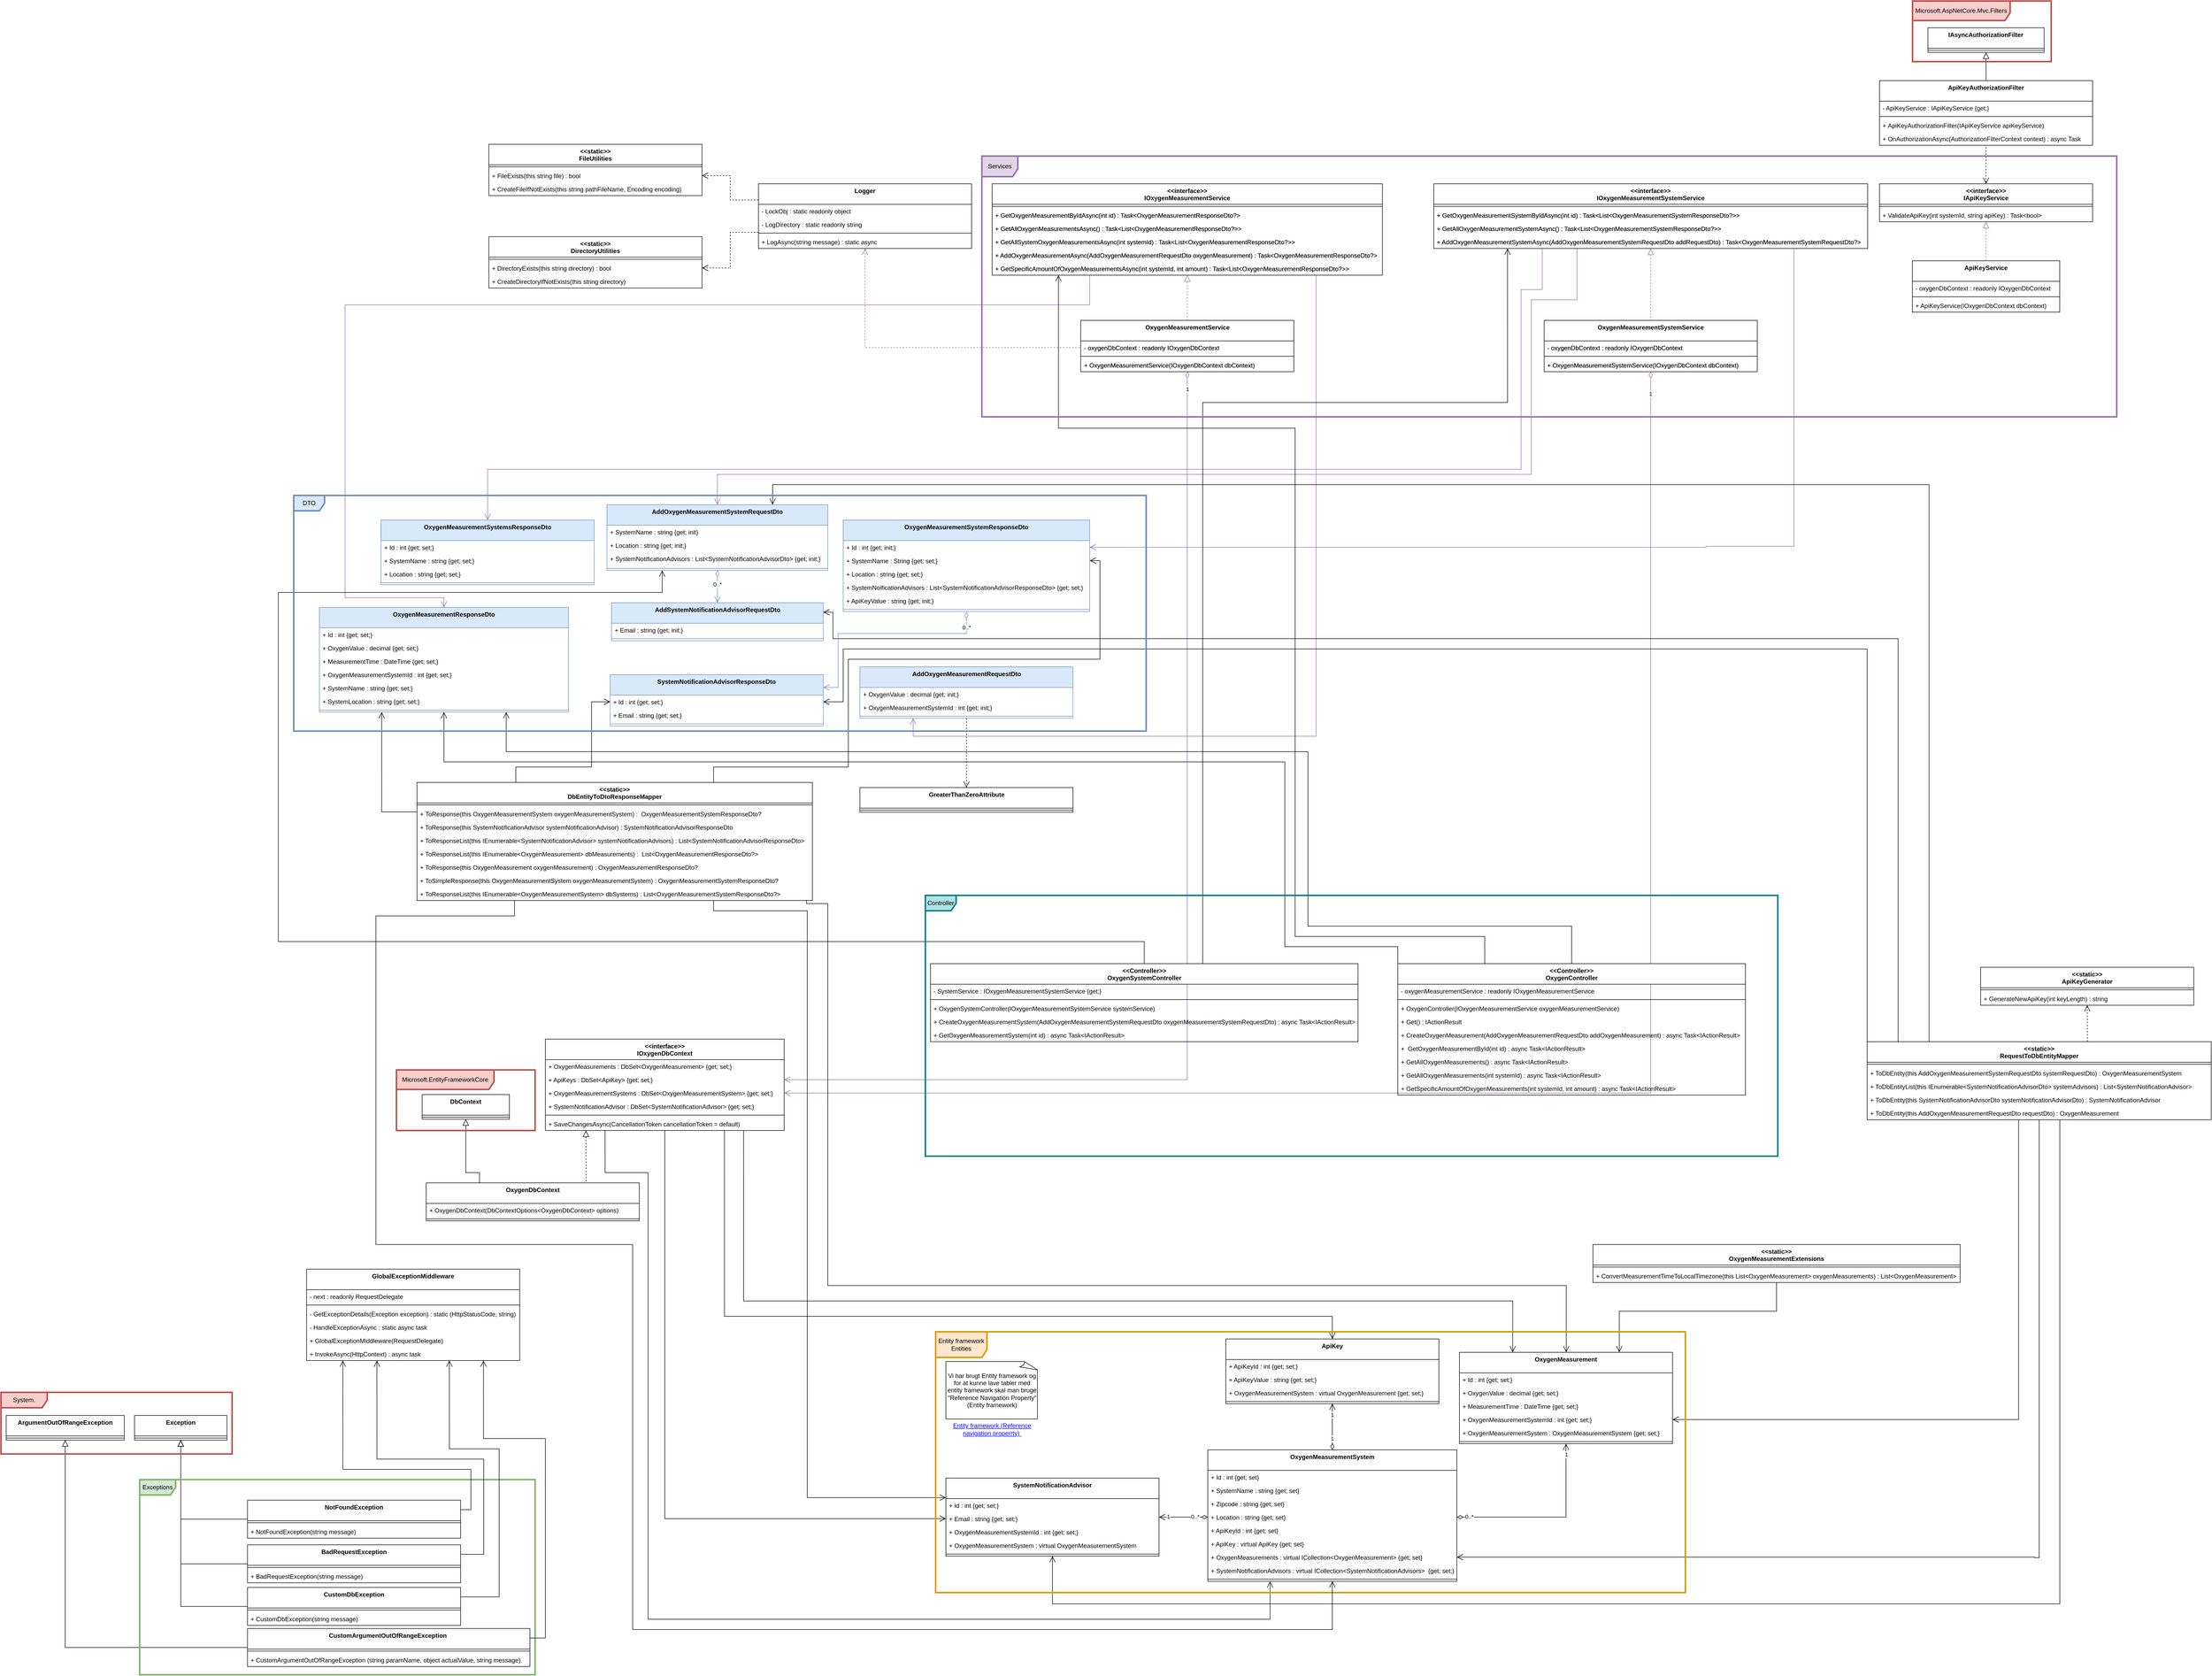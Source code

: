 <mxfile version="22.1.2" type="device">
  <diagram name="Page-1" id="fJVxzI8iRKAemqNQD49i">
    <mxGraphModel dx="10417" dy="3376" grid="1" gridSize="10" guides="1" tooltips="1" connect="1" arrows="1" fold="1" page="1" pageScale="1" pageWidth="4681" pageHeight="3300" math="0" shadow="0">
      <root>
        <mxCell id="0" />
        <mxCell id="1" parent="0" />
        <mxCell id="cyV2vjpCqisl8Ik5BMIo-49" value="&amp;lt;&amp;lt;static&amp;gt;&amp;gt;&lt;br&gt;FileUtilities" style="swimlane;fontStyle=1;align=center;verticalAlign=top;childLayout=stackLayout;horizontal=1;startSize=40;horizontalStack=0;resizeParent=1;resizeParentMax=0;resizeLast=0;collapsible=1;marginBottom=0;whiteSpace=wrap;html=1;strokeWidth=1;" parent="1" vertex="1">
          <mxGeometry x="-3600" y="296" width="415" height="100" as="geometry" />
        </mxCell>
        <mxCell id="cyV2vjpCqisl8Ik5BMIo-130" value="" style="line;strokeWidth=1;fillColor=none;align=left;verticalAlign=middle;spacingTop=-1;spacingLeft=3;spacingRight=3;rotatable=0;labelPosition=right;points=[];portConstraint=eastwest;strokeColor=inherit;" parent="cyV2vjpCqisl8Ik5BMIo-49" vertex="1">
          <mxGeometry y="40" width="415" height="8" as="geometry" />
        </mxCell>
        <mxCell id="cyV2vjpCqisl8Ik5BMIo-50" value="+ FileExists(this string file) : bool" style="text;strokeColor=none;fillColor=none;align=left;verticalAlign=top;spacingLeft=4;spacingRight=4;overflow=hidden;rotatable=0;points=[[0,0.5],[1,0.5]];portConstraint=eastwest;whiteSpace=wrap;html=1;" parent="cyV2vjpCqisl8Ik5BMIo-49" vertex="1">
          <mxGeometry y="48" width="415" height="26" as="geometry" />
        </mxCell>
        <mxCell id="cyV2vjpCqisl8Ik5BMIo-51" value="+ CreateFileIfNotExists(this string pathFileName, Encoding encoding)" style="text;strokeColor=none;fillColor=none;align=left;verticalAlign=top;spacingLeft=4;spacingRight=4;overflow=hidden;rotatable=0;points=[[0,0.5],[1,0.5]];portConstraint=eastwest;whiteSpace=wrap;html=1;" parent="cyV2vjpCqisl8Ik5BMIo-49" vertex="1">
          <mxGeometry y="74" width="415" height="26" as="geometry" />
        </mxCell>
        <mxCell id="cyV2vjpCqisl8Ik5BMIo-54" value="&amp;lt;&amp;lt;static&amp;gt;&amp;gt;&lt;br&gt;DirectoryUtilities" style="swimlane;fontStyle=1;align=center;verticalAlign=top;childLayout=stackLayout;horizontal=1;startSize=40;horizontalStack=0;resizeParent=1;resizeParentMax=0;resizeLast=0;collapsible=1;marginBottom=0;whiteSpace=wrap;html=1;strokeWidth=1;" parent="1" vertex="1">
          <mxGeometry x="-3600" y="476" width="415" height="100" as="geometry" />
        </mxCell>
        <mxCell id="cyV2vjpCqisl8Ik5BMIo-129" value="" style="line;strokeWidth=1;fillColor=none;align=left;verticalAlign=middle;spacingTop=-1;spacingLeft=3;spacingRight=3;rotatable=0;labelPosition=right;points=[];portConstraint=eastwest;strokeColor=inherit;" parent="cyV2vjpCqisl8Ik5BMIo-54" vertex="1">
          <mxGeometry y="40" width="415" height="8" as="geometry" />
        </mxCell>
        <mxCell id="cyV2vjpCqisl8Ik5BMIo-55" value="+ DirectoryExists(this string directory) : bool" style="text;strokeColor=none;fillColor=none;align=left;verticalAlign=top;spacingLeft=4;spacingRight=4;overflow=hidden;rotatable=0;points=[[0,0.5],[1,0.5]];portConstraint=eastwest;whiteSpace=wrap;html=1;" parent="cyV2vjpCqisl8Ik5BMIo-54" vertex="1">
          <mxGeometry y="48" width="415" height="26" as="geometry" />
        </mxCell>
        <mxCell id="cyV2vjpCqisl8Ik5BMIo-56" value="+ CreateDirectoryIfNotExists(this string directory)" style="text;strokeColor=none;fillColor=none;align=left;verticalAlign=top;spacingLeft=4;spacingRight=4;overflow=hidden;rotatable=0;points=[[0,0.5],[1,0.5]];portConstraint=eastwest;whiteSpace=wrap;html=1;" parent="cyV2vjpCqisl8Ik5BMIo-54" vertex="1">
          <mxGeometry y="74" width="415" height="26" as="geometry" />
        </mxCell>
        <mxCell id="3PtTJbpRBZKCj1QiBzWe-37" style="edgeStyle=orthogonalEdgeStyle;rounded=0;orthogonalLoop=1;jettySize=auto;html=1;exitX=0.83;exitY=1;exitDx=0;exitDy=0;exitPerimeter=0;endArrow=open;endFill=0;endSize=10;startSize=10;entryX=1;entryY=0.5;entryDx=0;entryDy=0;fillColor=#e1d5e7;strokeColor=#9673a6;" parent="1" source="3PtTJbpRBZKCj1QiBzWe-104" target="cyV2vjpCqisl8Ik5BMIo-184" edge="1">
          <mxGeometry relative="1" as="geometry">
            <mxPoint x="-1100" y="929" as="sourcePoint" />
            <Array as="points">
              <mxPoint x="-1059" y="1079" />
              <mxPoint x="-1230" y="1079" />
              <mxPoint x="-1230" y="1081" />
            </Array>
          </mxGeometry>
        </mxCell>
        <mxCell id="3PtTJbpRBZKCj1QiBzWe-38" style="edgeStyle=orthogonalEdgeStyle;rounded=0;orthogonalLoop=1;jettySize=auto;html=1;entryX=0.5;entryY=0;entryDx=0;entryDy=0;exitX=0.25;exitY=1;exitDx=0;exitDy=0;exitPerimeter=0;endArrow=open;endFill=0;endSize=10;fillColor=#e1d5e7;strokeColor=#9673a6;" parent="1" source="3PtTJbpRBZKCj1QiBzWe-104" target="cyV2vjpCqisl8Ik5BMIo-178" edge="1">
          <mxGeometry relative="1" as="geometry">
            <Array as="points">
              <mxPoint x="-1549" y="579" />
              <mxPoint x="-1590" y="579" />
              <mxPoint x="-1590" y="929" />
              <mxPoint x="-3603" y="929" />
            </Array>
          </mxGeometry>
        </mxCell>
        <mxCell id="3PtTJbpRBZKCj1QiBzWe-39" style="edgeStyle=orthogonalEdgeStyle;rounded=0;orthogonalLoop=1;jettySize=auto;html=1;endArrow=open;endFill=0;endSize=10;exitX=0.33;exitY=1;exitDx=0;exitDy=0;exitPerimeter=0;entryX=0.5;entryY=0;entryDx=0;entryDy=0;fillColor=#e1d5e7;strokeColor=#9673a6;" parent="1" source="3PtTJbpRBZKCj1QiBzWe-104" target="cyV2vjpCqisl8Ik5BMIo-198" edge="1">
          <mxGeometry relative="1" as="geometry">
            <Array as="points">
              <mxPoint x="-1481" y="599" />
              <mxPoint x="-1570" y="599" />
              <mxPoint x="-1570" y="939" />
              <mxPoint x="-3155" y="939" />
            </Array>
          </mxGeometry>
        </mxCell>
        <mxCell id="3PtTJbpRBZKCj1QiBzWe-40" style="edgeStyle=orthogonalEdgeStyle;rounded=0;orthogonalLoop=1;jettySize=auto;html=1;startArrow=block;startFill=0;endSize=10;startSize=10;dashed=1;endArrow=none;endFill=0;exitX=0.5;exitY=1;exitDx=0;exitDy=0;fillColor=#e1d5e7;strokeColor=#9673a6;" parent="1" source="3PtTJbpRBZKCj1QiBzWe-104" target="cyV2vjpCqisl8Ik5BMIo-64" edge="1">
          <mxGeometry relative="1" as="geometry">
            <mxPoint x="-1250" y="248.429" as="sourcePoint" />
          </mxGeometry>
        </mxCell>
        <mxCell id="cyV2vjpCqisl8Ik5BMIo-59" value="&amp;lt;&amp;lt;interface&amp;gt;&amp;gt;&lt;br&gt;IOxygenMeasurementSystemService" style="swimlane;fontStyle=1;align=center;verticalAlign=top;childLayout=stackLayout;horizontal=1;startSize=40;horizontalStack=0;resizeParent=1;resizeParentMax=0;resizeLast=0;collapsible=1;marginBottom=0;whiteSpace=wrap;html=1;" parent="1" vertex="1">
          <mxGeometry x="-1760" y="373" width="845" height="126" as="geometry" />
        </mxCell>
        <mxCell id="cyV2vjpCqisl8Ik5BMIo-63" value="" style="line;strokeWidth=1;fillColor=none;align=left;verticalAlign=middle;spacingTop=-1;spacingLeft=3;spacingRight=3;rotatable=0;labelPosition=right;points=[];portConstraint=eastwest;strokeColor=inherit;" parent="cyV2vjpCqisl8Ik5BMIo-59" vertex="1">
          <mxGeometry y="40" width="845" height="8" as="geometry" />
        </mxCell>
        <mxCell id="cyV2vjpCqisl8Ik5BMIo-60" value="+ GetOxygenMeasurementSystemByIdAsync(int id) : Task&amp;lt;List&amp;lt;OxygenMeasurementSystemResponseDto?&amp;gt;&amp;gt;" style="text;strokeColor=none;fillColor=none;align=left;verticalAlign=top;spacingLeft=4;spacingRight=4;overflow=hidden;rotatable=0;points=[[0,0.5],[1,0.5]];portConstraint=eastwest;whiteSpace=wrap;html=1;" parent="cyV2vjpCqisl8Ik5BMIo-59" vertex="1">
          <mxGeometry y="48" width="845" height="26" as="geometry" />
        </mxCell>
        <mxCell id="cyV2vjpCqisl8Ik5BMIo-61" value="+ GetAllOxygenMeasurementSystemAsync() : Task&amp;lt;List&amp;lt;OxygenMeasurementSystemResponseDto?&amp;gt;&amp;gt;" style="text;strokeColor=none;fillColor=none;align=left;verticalAlign=top;spacingLeft=4;spacingRight=4;overflow=hidden;rotatable=0;points=[[0,0.5],[1,0.5]];portConstraint=eastwest;whiteSpace=wrap;html=1;" parent="cyV2vjpCqisl8Ik5BMIo-59" vertex="1">
          <mxGeometry y="74" width="845" height="26" as="geometry" />
        </mxCell>
        <mxCell id="cyV2vjpCqisl8Ik5BMIo-62" value="+ AddOxygenMeasurementSystemAsync(AddOxygenMeasurementSystemRequestDto addRequestDto) : Task&amp;lt;OxygenMeasurementSystemRequestDto?&amp;gt;" style="text;strokeColor=none;fillColor=none;align=left;verticalAlign=top;spacingLeft=4;spacingRight=4;overflow=hidden;rotatable=0;points=[[0,0.5,0,0,0],[1,0.5,0,0,0]];portConstraint=eastwest;whiteSpace=wrap;html=1;" parent="cyV2vjpCqisl8Ik5BMIo-59" vertex="1">
          <mxGeometry y="100" width="845" height="26" as="geometry" />
        </mxCell>
        <mxCell id="3PtTJbpRBZKCj1QiBzWe-41" style="edgeStyle=orthogonalEdgeStyle;rounded=0;orthogonalLoop=1;jettySize=auto;html=1;entryX=1;entryY=0.5;entryDx=0;entryDy=0;endArrow=open;endFill=0;endSize=10;startArrow=diamondThin;startFill=0;startSize=10;fillColor=#e1d5e7;strokeColor=#9673a6;" parent="1" source="cyV2vjpCqisl8Ik5BMIo-64" target="cyV2vjpCqisl8Ik5BMIo-211" edge="1">
          <mxGeometry relative="1" as="geometry" />
        </mxCell>
        <mxCell id="3PtTJbpRBZKCj1QiBzWe-42" value="1" style="edgeLabel;html=1;align=center;verticalAlign=middle;resizable=0;points=[];" parent="3PtTJbpRBZKCj1QiBzWe-41" vertex="1" connectable="0">
          <mxGeometry x="-0.975" y="-1" relative="1" as="geometry">
            <mxPoint y="4" as="offset" />
          </mxGeometry>
        </mxCell>
        <mxCell id="cyV2vjpCqisl8Ik5BMIo-64" value="OxygenMeasurementSystemService" style="swimlane;fontStyle=1;align=center;verticalAlign=top;childLayout=stackLayout;horizontal=1;startSize=40;horizontalStack=0;resizeParent=1;resizeParentMax=0;resizeLast=0;collapsible=1;marginBottom=0;whiteSpace=wrap;html=1;" parent="1" vertex="1">
          <mxGeometry x="-1545" y="639" width="415" height="100" as="geometry" />
        </mxCell>
        <mxCell id="cyV2vjpCqisl8Ik5BMIo-66" value="- oxygenDbContext : readonly IOxygenDbContext&amp;nbsp;" style="text;strokeColor=none;fillColor=none;align=left;verticalAlign=top;spacingLeft=4;spacingRight=4;overflow=hidden;rotatable=0;points=[[0,0.5],[1,0.5]];portConstraint=eastwest;whiteSpace=wrap;html=1;" parent="cyV2vjpCqisl8Ik5BMIo-64" vertex="1">
          <mxGeometry y="40" width="415" height="26" as="geometry" />
        </mxCell>
        <mxCell id="cyV2vjpCqisl8Ik5BMIo-68" value="" style="line;strokeWidth=1;fillColor=none;align=left;verticalAlign=middle;spacingTop=-1;spacingLeft=3;spacingRight=3;rotatable=0;labelPosition=right;points=[];portConstraint=eastwest;strokeColor=inherit;" parent="cyV2vjpCqisl8Ik5BMIo-64" vertex="1">
          <mxGeometry y="66" width="415" height="8" as="geometry" />
        </mxCell>
        <mxCell id="cyV2vjpCqisl8Ik5BMIo-65" value="+ OxygenMeasurementSystemService(IOxygenDbContext dbContext)" style="text;strokeColor=none;fillColor=none;align=left;verticalAlign=top;spacingLeft=4;spacingRight=4;overflow=hidden;rotatable=0;points=[[0,0.5],[1,0.5]];portConstraint=eastwest;whiteSpace=wrap;html=1;" parent="cyV2vjpCqisl8Ik5BMIo-64" vertex="1">
          <mxGeometry y="74" width="415" height="26" as="geometry" />
        </mxCell>
        <mxCell id="3PtTJbpRBZKCj1QiBzWe-43" style="edgeStyle=orthogonalEdgeStyle;rounded=0;orthogonalLoop=1;jettySize=auto;html=1;entryX=0.5;entryY=0;entryDx=0;entryDy=0;exitX=0.25;exitY=1;exitDx=0;exitDy=0;exitPerimeter=0;endArrow=open;endFill=0;endSize=10;fillColor=#e1d5e7;strokeColor=#9673a6;" parent="1" source="3PtTJbpRBZKCj1QiBzWe-97" target="cyV2vjpCqisl8Ik5BMIo-188" edge="1">
          <mxGeometry relative="1" as="geometry">
            <mxPoint x="-2310" y="919" as="targetPoint" />
            <Array as="points">
              <mxPoint x="-2430" y="609" />
              <mxPoint x="-3880" y="609" />
              <mxPoint x="-3880" y="1179" />
              <mxPoint x="-3687" y="1179" />
            </Array>
          </mxGeometry>
        </mxCell>
        <mxCell id="3PtTJbpRBZKCj1QiBzWe-44" style="edgeStyle=orthogonalEdgeStyle;rounded=0;orthogonalLoop=1;jettySize=auto;html=1;exitX=0.83;exitY=1;exitDx=0;exitDy=0;exitPerimeter=0;endArrow=open;endFill=0;endSize=10;entryX=0.25;entryY=1;entryDx=0;entryDy=0;fillColor=#e1d5e7;strokeColor=#9673a6;" parent="1" source="3PtTJbpRBZKCj1QiBzWe-97" target="cyV2vjpCqisl8Ik5BMIo-203" edge="1">
          <mxGeometry relative="1" as="geometry">
            <mxPoint x="-2184.52" y="544.26" as="sourcePoint" />
            <mxPoint x="-1437.5" y="1487.74" as="targetPoint" />
            <Array as="points">
              <mxPoint x="-1989" y="1449" />
              <mxPoint x="-2774" y="1449" />
            </Array>
          </mxGeometry>
        </mxCell>
        <mxCell id="cyV2vjpCqisl8Ik5BMIo-69" value="&amp;lt;&amp;lt;interface&amp;gt;&amp;gt;&lt;br&gt;IOxygenMeasurementService" style="swimlane;fontStyle=1;align=center;verticalAlign=top;childLayout=stackLayout;horizontal=1;startSize=40;horizontalStack=0;resizeParent=1;resizeParentMax=0;resizeLast=0;collapsible=1;marginBottom=0;whiteSpace=wrap;html=1;" parent="1" vertex="1">
          <mxGeometry x="-2620" y="373" width="760" height="178" as="geometry" />
        </mxCell>
        <mxCell id="cyV2vjpCqisl8Ik5BMIo-73" value="" style="line;strokeWidth=1;fillColor=none;align=left;verticalAlign=middle;spacingTop=-1;spacingLeft=3;spacingRight=3;rotatable=0;labelPosition=right;points=[];portConstraint=eastwest;strokeColor=inherit;" parent="cyV2vjpCqisl8Ik5BMIo-69" vertex="1">
          <mxGeometry y="40" width="760" height="8" as="geometry" />
        </mxCell>
        <mxCell id="cyV2vjpCqisl8Ik5BMIo-70" value="+ GetOxygenMeasurementByIdAsync(int id) : Task&amp;lt;OxygenMeasurementResponseDto?&amp;gt;" style="text;strokeColor=none;fillColor=none;align=left;verticalAlign=top;spacingLeft=4;spacingRight=4;overflow=hidden;rotatable=0;points=[[0,0.5],[1,0.5]];portConstraint=eastwest;whiteSpace=wrap;html=1;" parent="cyV2vjpCqisl8Ik5BMIo-69" vertex="1">
          <mxGeometry y="48" width="760" height="26" as="geometry" />
        </mxCell>
        <mxCell id="cyV2vjpCqisl8Ik5BMIo-71" value="+ GetAllOxygenMeasurementsAsync() : Task&amp;lt;List&amp;lt;OxygenMeasurementResponseDto?&amp;gt;&amp;gt;" style="text;strokeColor=none;fillColor=none;align=left;verticalAlign=top;spacingLeft=4;spacingRight=4;overflow=hidden;rotatable=0;points=[[0,0.5],[1,0.5]];portConstraint=eastwest;whiteSpace=wrap;html=1;" parent="cyV2vjpCqisl8Ik5BMIo-69" vertex="1">
          <mxGeometry y="74" width="760" height="26" as="geometry" />
        </mxCell>
        <mxCell id="cyV2vjpCqisl8Ik5BMIo-72" value="+ GetAllSystemOxygenMeasurementsAsync(int systemId) : Task&amp;lt;List&amp;lt;OxygenMeasurementResponseDto?&amp;gt;&amp;gt;" style="text;strokeColor=none;fillColor=none;align=left;verticalAlign=top;spacingLeft=4;spacingRight=4;overflow=hidden;rotatable=0;points=[[0,0.5],[1,0.5]];portConstraint=eastwest;whiteSpace=wrap;html=1;" parent="cyV2vjpCqisl8Ik5BMIo-69" vertex="1">
          <mxGeometry y="100" width="760" height="26" as="geometry" />
        </mxCell>
        <mxCell id="cyV2vjpCqisl8Ik5BMIo-131" value="+ AddOxygenMeasurementAsync(AddOxygenMeasurementRequestDto oxygenMeasurement) : Task&amp;lt;OxygenMeasurementResponseDto?&amp;gt;" style="text;strokeColor=none;fillColor=none;align=left;verticalAlign=top;spacingLeft=4;spacingRight=4;overflow=hidden;rotatable=0;points=[[0,0.5],[1,0.5]];portConstraint=eastwest;whiteSpace=wrap;html=1;" parent="cyV2vjpCqisl8Ik5BMIo-69" vertex="1">
          <mxGeometry y="126" width="760" height="26" as="geometry" />
        </mxCell>
        <mxCell id="cyV2vjpCqisl8Ik5BMIo-132" value="+ GetSpecificAmountOfOxygenMeasurementsAsync(int systemId, int amount) : Task&amp;lt;List&amp;lt;OxygenMeasurementResponseDto?&amp;gt;&amp;gt;" style="text;strokeColor=none;fillColor=none;align=left;verticalAlign=top;spacingLeft=4;spacingRight=4;overflow=hidden;rotatable=0;points=[[0,0.5],[1,0.5]];portConstraint=eastwest;whiteSpace=wrap;html=1;" parent="cyV2vjpCqisl8Ik5BMIo-69" vertex="1">
          <mxGeometry y="152" width="760" height="26" as="geometry" />
        </mxCell>
        <mxCell id="3PtTJbpRBZKCj1QiBzWe-46" style="edgeStyle=orthogonalEdgeStyle;rounded=0;orthogonalLoop=1;jettySize=auto;html=1;endArrow=block;endFill=0;endSize=10;dashed=1;entryX=0.5;entryY=1;entryDx=0;entryDy=0;entryPerimeter=0;fillColor=#e1d5e7;strokeColor=#9673a6;" parent="1" source="cyV2vjpCqisl8Ik5BMIo-74" target="3PtTJbpRBZKCj1QiBzWe-97" edge="1">
          <mxGeometry relative="1" as="geometry">
            <mxPoint x="-2160" y="959" as="targetPoint" />
          </mxGeometry>
        </mxCell>
        <mxCell id="3PtTJbpRBZKCj1QiBzWe-47" style="edgeStyle=orthogonalEdgeStyle;rounded=0;orthogonalLoop=1;jettySize=auto;html=1;entryX=1;entryY=0.5;entryDx=0;entryDy=0;endArrow=open;endFill=0;startArrow=diamondThin;startFill=0;endSize=10;startSize=10;fillColor=#e1d5e7;strokeColor=#9673a6;" parent="1" source="cyV2vjpCqisl8Ik5BMIo-74" target="cyV2vjpCqisl8Ik5BMIo-210" edge="1">
          <mxGeometry relative="1" as="geometry" />
        </mxCell>
        <mxCell id="3PtTJbpRBZKCj1QiBzWe-48" value="1" style="edgeLabel;html=1;align=center;verticalAlign=middle;resizable=0;points=[];" parent="3PtTJbpRBZKCj1QiBzWe-47" vertex="1" connectable="0">
          <mxGeometry x="-0.952" y="1" relative="1" as="geometry">
            <mxPoint x="-1" y="-18" as="offset" />
          </mxGeometry>
        </mxCell>
        <mxCell id="cyV2vjpCqisl8Ik5BMIo-74" value="OxygenMeasurementService" style="swimlane;fontStyle=1;align=center;verticalAlign=top;childLayout=stackLayout;horizontal=1;startSize=40;horizontalStack=0;resizeParent=1;resizeParentMax=0;resizeLast=0;collapsible=1;marginBottom=0;whiteSpace=wrap;html=1;" parent="1" vertex="1">
          <mxGeometry x="-2447.5" y="639" width="415" height="100" as="geometry" />
        </mxCell>
        <mxCell id="cyV2vjpCqisl8Ik5BMIo-75" value="- oxygenDbContext : readonly IOxygenDbContext" style="text;strokeColor=none;fillColor=none;align=left;verticalAlign=top;spacingLeft=4;spacingRight=4;overflow=hidden;rotatable=0;points=[[0,0.5],[1,0.5]];portConstraint=eastwest;whiteSpace=wrap;html=1;" parent="cyV2vjpCqisl8Ik5BMIo-74" vertex="1">
          <mxGeometry y="40" width="415" height="26" as="geometry" />
        </mxCell>
        <mxCell id="cyV2vjpCqisl8Ik5BMIo-78" value="" style="line;strokeWidth=1;fillColor=none;align=left;verticalAlign=middle;spacingTop=-1;spacingLeft=3;spacingRight=3;rotatable=0;labelPosition=right;points=[];portConstraint=eastwest;strokeColor=inherit;" parent="cyV2vjpCqisl8Ik5BMIo-74" vertex="1">
          <mxGeometry y="66" width="415" height="8" as="geometry" />
        </mxCell>
        <mxCell id="cyV2vjpCqisl8Ik5BMIo-76" value="+ OxygenMeasurementService(IOxygenDbContext dbContext)" style="text;strokeColor=none;fillColor=none;align=left;verticalAlign=top;spacingLeft=4;spacingRight=4;overflow=hidden;rotatable=0;points=[[0,0.5],[1,0.5]];portConstraint=eastwest;whiteSpace=wrap;html=1;" parent="cyV2vjpCqisl8Ik5BMIo-74" vertex="1">
          <mxGeometry y="74" width="415" height="26" as="geometry" />
        </mxCell>
        <mxCell id="3PtTJbpRBZKCj1QiBzWe-70" style="edgeStyle=orthogonalEdgeStyle;rounded=0;orthogonalLoop=1;jettySize=auto;html=1;endArrow=none;endFill=0;startArrow=open;startFill=0;startSize=10;dashed=1;exitX=0.5;exitY=0;exitDx=0;exitDy=0;entryX=0.5;entryY=1;entryDx=0;entryDy=0;" parent="1" source="cyV2vjpCqisl8Ik5BMIo-79" target="-g7mqDxb054epA5BkUZc-37" edge="1">
          <mxGeometry relative="1" as="geometry">
            <mxPoint x="-410" y="409" as="sourcePoint" />
            <mxPoint x="-130" y="269" as="targetPoint" />
          </mxGeometry>
        </mxCell>
        <mxCell id="cyV2vjpCqisl8Ik5BMIo-79" value="&amp;lt;&amp;lt;interface&amp;gt;&amp;gt;&lt;br&gt;IApiKeyService" style="swimlane;fontStyle=1;align=center;verticalAlign=top;childLayout=stackLayout;horizontal=1;startSize=40;horizontalStack=0;resizeParent=1;resizeParentMax=0;resizeLast=0;collapsible=1;marginBottom=0;whiteSpace=wrap;html=1;strokeWidth=1;" parent="1" vertex="1">
          <mxGeometry x="-892" y="373" width="415" height="74" as="geometry" />
        </mxCell>
        <mxCell id="cyV2vjpCqisl8Ik5BMIo-83" value="" style="line;strokeWidth=1;fillColor=none;align=left;verticalAlign=middle;spacingTop=-1;spacingLeft=3;spacingRight=3;rotatable=0;labelPosition=right;points=[];portConstraint=eastwest;strokeColor=inherit;" parent="cyV2vjpCqisl8Ik5BMIo-79" vertex="1">
          <mxGeometry y="40" width="415" height="8" as="geometry" />
        </mxCell>
        <mxCell id="cyV2vjpCqisl8Ik5BMIo-80" value="+ ValidateApiKey(int systemId, string apiKey) : Task&amp;lt;bool&amp;gt;" style="text;strokeColor=none;fillColor=none;align=left;verticalAlign=top;spacingLeft=4;spacingRight=4;overflow=hidden;rotatable=0;points=[[0,0.5],[1,0.5]];portConstraint=eastwest;whiteSpace=wrap;html=1;" parent="cyV2vjpCqisl8Ik5BMIo-79" vertex="1">
          <mxGeometry y="48" width="415" height="26" as="geometry" />
        </mxCell>
        <mxCell id="cyV2vjpCqisl8Ik5BMIo-84" value="ApiKeyService" style="swimlane;fontStyle=1;align=center;verticalAlign=top;childLayout=stackLayout;horizontal=1;startSize=40;horizontalStack=0;resizeParent=1;resizeParentMax=0;resizeLast=0;collapsible=1;marginBottom=0;whiteSpace=wrap;html=1;strokeWidth=1;" parent="1" vertex="1">
          <mxGeometry x="-828" y="523" width="287" height="100" as="geometry" />
        </mxCell>
        <mxCell id="cyV2vjpCqisl8Ik5BMIo-85" value="- oxygenDbContext : readonly IOxygenDbContext" style="text;strokeColor=none;fillColor=none;align=left;verticalAlign=top;spacingLeft=4;spacingRight=4;overflow=hidden;rotatable=0;points=[[0,0.5],[1,0.5]];portConstraint=eastwest;whiteSpace=wrap;html=1;" parent="cyV2vjpCqisl8Ik5BMIo-84" vertex="1">
          <mxGeometry y="40" width="287" height="26" as="geometry" />
        </mxCell>
        <mxCell id="cyV2vjpCqisl8Ik5BMIo-88" value="" style="line;strokeWidth=1;fillColor=none;align=left;verticalAlign=middle;spacingTop=-1;spacingLeft=3;spacingRight=3;rotatable=0;labelPosition=right;points=[];portConstraint=eastwest;strokeColor=inherit;" parent="cyV2vjpCqisl8Ik5BMIo-84" vertex="1">
          <mxGeometry y="66" width="287" height="8" as="geometry" />
        </mxCell>
        <mxCell id="cyV2vjpCqisl8Ik5BMIo-86" value="+ ApiKeyService(IOxygenDbContext dbContext)&amp;nbsp;&amp;nbsp;" style="text;strokeColor=none;fillColor=none;align=left;verticalAlign=top;spacingLeft=4;spacingRight=4;overflow=hidden;rotatable=0;points=[[0,0.5],[1,0.5]];portConstraint=eastwest;whiteSpace=wrap;html=1;" parent="cyV2vjpCqisl8Ik5BMIo-84" vertex="1">
          <mxGeometry y="74" width="287" height="26" as="geometry" />
        </mxCell>
        <mxCell id="cyV2vjpCqisl8Ik5BMIo-89" value="GlobalExceptionMiddleware" style="swimlane;fontStyle=1;align=center;verticalAlign=top;childLayout=stackLayout;horizontal=1;startSize=40;horizontalStack=0;resizeParent=1;resizeParentMax=0;resizeLast=0;collapsible=1;marginBottom=0;whiteSpace=wrap;html=1;strokeWidth=1;points=[[0,0,0,0,0],[0,0.17,0,0,0],[0,0.25,0,0,0],[0,0.33,0,0,0],[0,0.5,0,0,0],[0,0.67,0,0,0],[0,0.75,0,0,0],[0,0.83,0,0,0],[0,1,0,0,0],[0.17,1,0,0,0],[0.25,0,0,0,0],[0.25,1,0,0,0],[0.33,1,0,0,0],[0.5,0,0,0,0],[0.5,1,0,0,0],[0.67,1,0,0,0],[0.75,0,0,0,0],[0.75,1,0,0,0],[0.83,1,0,0,0],[1,0,0,0,0],[1,0.25,0,0,0],[1,0.5,0,0,0],[1,0.75,0,0,0],[1,1,0,0,0]];" parent="1" vertex="1">
          <mxGeometry x="-3955" y="2487" width="415" height="178" as="geometry" />
        </mxCell>
        <mxCell id="cyV2vjpCqisl8Ik5BMIo-90" value="- next : readonly RequestDelegate" style="text;strokeColor=none;fillColor=none;align=left;verticalAlign=top;spacingLeft=4;spacingRight=4;overflow=hidden;rotatable=0;points=[[0,0.5],[1,0.5]];portConstraint=eastwest;whiteSpace=wrap;html=1;" parent="cyV2vjpCqisl8Ik5BMIo-89" vertex="1">
          <mxGeometry y="40" width="415" height="26" as="geometry" />
        </mxCell>
        <mxCell id="cyV2vjpCqisl8Ik5BMIo-93" value="" style="line;strokeWidth=1;fillColor=none;align=left;verticalAlign=middle;spacingTop=-1;spacingLeft=3;spacingRight=3;rotatable=0;labelPosition=right;points=[];portConstraint=eastwest;strokeColor=inherit;" parent="cyV2vjpCqisl8Ik5BMIo-89" vertex="1">
          <mxGeometry y="66" width="415" height="8" as="geometry" />
        </mxCell>
        <mxCell id="cyV2vjpCqisl8Ik5BMIo-136" value="- GetExceptionDetails(Exception exception) : static (HttpStatusCode, string)" style="text;strokeColor=none;fillColor=none;align=left;verticalAlign=top;spacingLeft=4;spacingRight=4;overflow=hidden;rotatable=0;points=[[0,0.5],[1,0.5]];portConstraint=eastwest;whiteSpace=wrap;html=1;" parent="cyV2vjpCqisl8Ik5BMIo-89" vertex="1">
          <mxGeometry y="74" width="415" height="26" as="geometry" />
        </mxCell>
        <mxCell id="cyV2vjpCqisl8Ik5BMIo-137" value="- HandleExceptionAsync : static async task" style="text;strokeColor=none;fillColor=none;align=left;verticalAlign=top;spacingLeft=4;spacingRight=4;overflow=hidden;rotatable=0;points=[[0,0.5],[1,0.5]];portConstraint=eastwest;whiteSpace=wrap;html=1;" parent="cyV2vjpCqisl8Ik5BMIo-89" vertex="1">
          <mxGeometry y="100" width="415" height="26" as="geometry" />
        </mxCell>
        <mxCell id="cyV2vjpCqisl8Ik5BMIo-91" value="+ GlobalExceptionMiddleware(RequestDelegate)" style="text;strokeColor=none;fillColor=none;align=left;verticalAlign=top;spacingLeft=4;spacingRight=4;overflow=hidden;rotatable=0;points=[[0,0.5],[1,0.5]];portConstraint=eastwest;whiteSpace=wrap;html=1;" parent="cyV2vjpCqisl8Ik5BMIo-89" vertex="1">
          <mxGeometry y="126" width="415" height="26" as="geometry" />
        </mxCell>
        <mxCell id="cyV2vjpCqisl8Ik5BMIo-92" value="+ InvokeAsync(HttpContext) : async task&amp;nbsp;" style="text;strokeColor=none;fillColor=none;align=left;verticalAlign=top;spacingLeft=4;spacingRight=4;overflow=hidden;rotatable=0;points=[[0,0.5],[1,0.5]];portConstraint=eastwest;whiteSpace=wrap;html=1;" parent="cyV2vjpCqisl8Ik5BMIo-89" vertex="1">
          <mxGeometry y="152" width="415" height="26" as="geometry" />
        </mxCell>
        <mxCell id="3PtTJbpRBZKCj1QiBzWe-61" style="edgeStyle=orthogonalEdgeStyle;rounded=0;orthogonalLoop=1;jettySize=auto;html=1;entryX=0;entryY=0.5;entryDx=0;entryDy=0;startArrow=open;startFill=0;startSize=10;endArrow=none;endFill=0;dashed=1;fillColor=#e1d5e7;strokeColor=#9673a6;" parent="1" source="cyV2vjpCqisl8Ik5BMIo-94" target="cyV2vjpCqisl8Ik5BMIo-75" edge="1">
          <mxGeometry relative="1" as="geometry" />
        </mxCell>
        <mxCell id="3PtTJbpRBZKCj1QiBzWe-83" style="edgeStyle=orthogonalEdgeStyle;rounded=0;orthogonalLoop=1;jettySize=auto;html=1;dashed=1;endArrow=open;endFill=0;endSize=10;entryX=1;entryY=0.5;entryDx=0;entryDy=0;exitX=0;exitY=0.75;exitDx=0;exitDy=0;" parent="1" source="cyV2vjpCqisl8Ik5BMIo-94" target="cyV2vjpCqisl8Ik5BMIo-55" edge="1">
          <mxGeometry relative="1" as="geometry">
            <mxPoint x="-3205" y="481" as="targetPoint" />
          </mxGeometry>
        </mxCell>
        <mxCell id="3PtTJbpRBZKCj1QiBzWe-84" style="edgeStyle=orthogonalEdgeStyle;rounded=0;orthogonalLoop=1;jettySize=auto;html=1;endArrow=open;endFill=0;dashed=1;endSize=10;exitX=0;exitY=0.25;exitDx=0;exitDy=0;entryX=1;entryY=0.5;entryDx=0;entryDy=0;" parent="1" source="cyV2vjpCqisl8Ik5BMIo-94" target="cyV2vjpCqisl8Ik5BMIo-50" edge="1">
          <mxGeometry relative="1" as="geometry">
            <mxPoint x="-3175" y="321" as="targetPoint" />
          </mxGeometry>
        </mxCell>
        <mxCell id="cyV2vjpCqisl8Ik5BMIo-94" value="Logger" style="swimlane;fontStyle=1;align=center;verticalAlign=top;childLayout=stackLayout;horizontal=1;startSize=40;horizontalStack=0;resizeParent=1;resizeParentMax=0;resizeLast=0;collapsible=1;marginBottom=0;whiteSpace=wrap;html=1;strokeWidth=1;" parent="1" vertex="1">
          <mxGeometry x="-3075" y="373" width="415" height="126" as="geometry" />
        </mxCell>
        <mxCell id="cyV2vjpCqisl8Ik5BMIo-95" value="- LockObj : static readonly object" style="text;strokeColor=none;fillColor=none;align=left;verticalAlign=top;spacingLeft=4;spacingRight=4;overflow=hidden;rotatable=0;points=[[0,0.5],[1,0.5]];portConstraint=eastwest;whiteSpace=wrap;html=1;" parent="cyV2vjpCqisl8Ik5BMIo-94" vertex="1">
          <mxGeometry y="40" width="415" height="26" as="geometry" />
        </mxCell>
        <mxCell id="cyV2vjpCqisl8Ik5BMIo-96" value="- LogDirectory : static readonly string" style="text;strokeColor=none;fillColor=none;align=left;verticalAlign=top;spacingLeft=4;spacingRight=4;overflow=hidden;rotatable=0;points=[[0,0.5],[1,0.5]];portConstraint=eastwest;whiteSpace=wrap;html=1;" parent="cyV2vjpCqisl8Ik5BMIo-94" vertex="1">
          <mxGeometry y="66" width="415" height="26" as="geometry" />
        </mxCell>
        <mxCell id="cyV2vjpCqisl8Ik5BMIo-98" value="" style="line;strokeWidth=1;fillColor=none;align=left;verticalAlign=middle;spacingTop=-1;spacingLeft=3;spacingRight=3;rotatable=0;labelPosition=right;points=[];portConstraint=eastwest;strokeColor=inherit;" parent="cyV2vjpCqisl8Ik5BMIo-94" vertex="1">
          <mxGeometry y="92" width="415" height="8" as="geometry" />
        </mxCell>
        <mxCell id="cyV2vjpCqisl8Ik5BMIo-97" value="+ LogAsync(string message) : static async" style="text;strokeColor=none;fillColor=none;align=left;verticalAlign=top;spacingLeft=4;spacingRight=4;overflow=hidden;rotatable=0;points=[[0,0.5],[1,0.5]];portConstraint=eastwest;whiteSpace=wrap;html=1;" parent="cyV2vjpCqisl8Ik5BMIo-94" vertex="1">
          <mxGeometry y="100" width="415" height="26" as="geometry" />
        </mxCell>
        <mxCell id="3PtTJbpRBZKCj1QiBzWe-29" style="edgeStyle=orthogonalEdgeStyle;rounded=0;orthogonalLoop=1;jettySize=auto;html=1;entryX=0.5;entryY=1;entryDx=0;entryDy=0;endArrow=block;endFill=0;endSize=10;" parent="1" source="cyV2vjpCqisl8Ik5BMIo-99" target="3PtTJbpRBZKCj1QiBzWe-26" edge="1">
          <mxGeometry relative="1" as="geometry" />
        </mxCell>
        <mxCell id="cyV2vjpCqisl8Ik5BMIo-99" value="CustomArgumentOutOfRangeException&amp;nbsp;" style="swimlane;fontStyle=1;align=center;verticalAlign=top;childLayout=stackLayout;horizontal=1;startSize=40;horizontalStack=0;resizeParent=1;resizeParentMax=0;resizeLast=0;collapsible=1;marginBottom=0;whiteSpace=wrap;html=1;" parent="1" vertex="1">
          <mxGeometry x="-4070" y="3187" width="550" height="74" as="geometry" />
        </mxCell>
        <mxCell id="cyV2vjpCqisl8Ik5BMIo-103" value="" style="line;strokeWidth=1;fillColor=none;align=left;verticalAlign=middle;spacingTop=-1;spacingLeft=3;spacingRight=3;rotatable=0;labelPosition=right;points=[];portConstraint=eastwest;strokeColor=inherit;" parent="cyV2vjpCqisl8Ik5BMIo-99" vertex="1">
          <mxGeometry y="40" width="550" height="8" as="geometry" />
        </mxCell>
        <mxCell id="cyV2vjpCqisl8Ik5BMIo-100" value="+ CustomArgumentOutOfRangeException (string paramName, object actualValue, string message)" style="text;strokeColor=none;fillColor=none;align=left;verticalAlign=top;spacingLeft=4;spacingRight=4;overflow=hidden;rotatable=0;points=[[0,0.5],[1,0.5]];portConstraint=eastwest;whiteSpace=wrap;html=1;" parent="cyV2vjpCqisl8Ik5BMIo-99" vertex="1">
          <mxGeometry y="48" width="550" height="26" as="geometry" />
        </mxCell>
        <mxCell id="3PtTJbpRBZKCj1QiBzWe-20" style="edgeStyle=orthogonalEdgeStyle;rounded=0;orthogonalLoop=1;jettySize=auto;html=1;entryX=0.5;entryY=1;entryDx=0;entryDy=0;endArrow=block;endFill=0;endSize=10;" parent="1" source="cyV2vjpCqisl8Ik5BMIo-104" target="3PtTJbpRBZKCj1QiBzWe-16" edge="1">
          <mxGeometry relative="1" as="geometry" />
        </mxCell>
        <mxCell id="cyV2vjpCqisl8Ik5BMIo-104" value="NotFoundException" style="swimlane;fontStyle=1;align=center;verticalAlign=top;childLayout=stackLayout;horizontal=1;startSize=40;horizontalStack=0;resizeParent=1;resizeParentMax=0;resizeLast=0;collapsible=1;marginBottom=0;whiteSpace=wrap;html=1;" parent="1" vertex="1">
          <mxGeometry x="-4070" y="2937" width="415" height="74" as="geometry" />
        </mxCell>
        <mxCell id="cyV2vjpCqisl8Ik5BMIo-108" value="" style="line;strokeWidth=1;fillColor=none;align=left;verticalAlign=middle;spacingTop=-1;spacingLeft=3;spacingRight=3;rotatable=0;labelPosition=right;points=[];portConstraint=eastwest;strokeColor=inherit;" parent="cyV2vjpCqisl8Ik5BMIo-104" vertex="1">
          <mxGeometry y="40" width="415" height="8" as="geometry" />
        </mxCell>
        <mxCell id="cyV2vjpCqisl8Ik5BMIo-105" value="+ NotFoundException(string message)" style="text;strokeColor=none;fillColor=none;align=left;verticalAlign=top;spacingLeft=4;spacingRight=4;overflow=hidden;rotatable=0;points=[[0,0.5],[1,0.5]];portConstraint=eastwest;whiteSpace=wrap;html=1;" parent="cyV2vjpCqisl8Ik5BMIo-104" vertex="1">
          <mxGeometry y="48" width="415" height="26" as="geometry" />
        </mxCell>
        <mxCell id="3PtTJbpRBZKCj1QiBzWe-71" style="edgeStyle=orthogonalEdgeStyle;rounded=0;orthogonalLoop=1;jettySize=auto;html=1;endSize=10;endArrow=open;endFill=0;dashed=1;exitX=0.64;exitY=0;exitDx=0;exitDy=0;exitPerimeter=0;" parent="1" source="cyV2vjpCqisl8Ik5BMIo-109" target="-g7mqDxb054epA5BkUZc-47" edge="1">
          <mxGeometry relative="1" as="geometry" />
        </mxCell>
        <mxCell id="3PtTJbpRBZKCj1QiBzWe-72" style="edgeStyle=orthogonalEdgeStyle;rounded=0;orthogonalLoop=1;jettySize=auto;html=1;entryX=0.75;entryY=0;entryDx=0;entryDy=0;endArrow=open;endFill=0;endSize=10;exitX=0.18;exitY=0;exitDx=0;exitDy=0;exitPerimeter=0;" parent="1" source="cyV2vjpCqisl8Ik5BMIo-109" target="cyV2vjpCqisl8Ik5BMIo-198" edge="1">
          <mxGeometry relative="1" as="geometry">
            <Array as="points">
              <mxPoint x="-795" y="959" />
              <mxPoint x="-3047" y="959" />
            </Array>
          </mxGeometry>
        </mxCell>
        <mxCell id="3PtTJbpRBZKCj1QiBzWe-73" style="edgeStyle=orthogonalEdgeStyle;rounded=0;orthogonalLoop=1;jettySize=auto;html=1;entryX=0.5;entryY=1;entryDx=0;entryDy=0;endArrow=open;endFill=0;endSize=10;exitX=0.56;exitY=1;exitDx=0;exitDy=0;exitPerimeter=0;" parent="1" source="cyV2vjpCqisl8Ik5BMIo-109" target="cyV2vjpCqisl8Ik5BMIo-153" edge="1">
          <mxGeometry relative="1" as="geometry">
            <Array as="points">
              <mxPoint x="-540" y="3139" />
              <mxPoint x="-2502" y="3139" />
            </Array>
          </mxGeometry>
        </mxCell>
        <mxCell id="3PtTJbpRBZKCj1QiBzWe-75" style="edgeStyle=orthogonalEdgeStyle;rounded=0;orthogonalLoop=1;jettySize=auto;html=1;endArrow=open;endFill=0;endSize=10;exitX=0.44;exitY=1;exitDx=0;exitDy=0;exitPerimeter=0;entryX=1;entryY=0.5;entryDx=0;entryDy=0;" parent="1" source="cyV2vjpCqisl8Ik5BMIo-109" target="-g7mqDxb054epA5BkUZc-13" edge="1">
          <mxGeometry relative="1" as="geometry">
            <mxPoint x="-1150" y="2779" as="targetPoint" />
            <Array as="points">
              <mxPoint x="-621" y="2780" />
            </Array>
          </mxGeometry>
        </mxCell>
        <mxCell id="3PtTJbpRBZKCj1QiBzWe-76" style="edgeStyle=orthogonalEdgeStyle;rounded=0;orthogonalLoop=1;jettySize=auto;html=1;entryX=1;entryY=0.5;entryDx=0;entryDy=0;endArrow=open;endFill=0;endSize=10;exitX=0.5;exitY=1;exitDx=0;exitDy=0;exitPerimeter=0;" parent="1" source="cyV2vjpCqisl8Ik5BMIo-109" target="-g7mqDxb054epA5BkUZc-11" edge="1">
          <mxGeometry relative="1" as="geometry">
            <Array as="points">
              <mxPoint x="-581" y="3049" />
              <mxPoint x="-590" y="3049" />
            </Array>
          </mxGeometry>
        </mxCell>
        <mxCell id="3PtTJbpRBZKCj1QiBzWe-95" style="edgeStyle=orthogonalEdgeStyle;rounded=0;orthogonalLoop=1;jettySize=auto;html=1;entryX=1;entryY=0.25;entryDx=0;entryDy=0;endArrow=open;endFill=0;endSize=10;exitX=0.09;exitY=0;exitDx=0;exitDy=0;exitPerimeter=0;" parent="1" source="cyV2vjpCqisl8Ik5BMIo-109" target="cyV2vjpCqisl8Ik5BMIo-193" edge="1">
          <mxGeometry relative="1" as="geometry">
            <Array as="points">
              <mxPoint x="-856" y="1259" />
              <mxPoint x="-2930" y="1259" />
              <mxPoint x="-2930" y="1208" />
            </Array>
          </mxGeometry>
        </mxCell>
        <mxCell id="cyV2vjpCqisl8Ik5BMIo-109" value="&amp;lt;&amp;lt;static&amp;gt;&amp;gt;&lt;br&gt;RequestToDbEntityMapper" style="swimlane;fontStyle=1;align=center;verticalAlign=top;childLayout=stackLayout;horizontal=1;startSize=40;horizontalStack=0;resizeParent=1;resizeParentMax=0;resizeLast=0;collapsible=1;marginBottom=0;whiteSpace=wrap;html=1;strokeWidth=1;points=[[0,0,0,0,0],[0,0.25,0,0,0],[0,0.5,0,0,0],[0,0.75,0,0,0],[0,1,0,0,0],[0.09,0,0,0,0],[0.11,1,0,0,0],[0.18,0,0,0,0],[0.22,1,0,0,0],[0.25,0,0,0,0],[0.25,1,0,0,0],[0.27,0,0,0,0],[0.33,1,0,0,0],[0.36,0,0,0,0],[0.44,1,0,0,0],[0.45,0,0,0,0],[0.5,0,0,0,0],[0.5,1,0,0,0],[0.55,0,0,0,0],[0.56,1,0,0,0],[0.64,0,0,0,0],[0.67,1,0,0,0],[0.73,0,0,0,0],[0.75,0,0,0,0],[0.75,1,0,0,0],[0.78,1,0,0,0],[0.82,0,0,0,0],[0.89,1,0,0,0],[0.91,0,0,0,0],[1,0,0,0,0],[1,0.25,0,0,0],[1,0.5,0,0,0],[1,0.75,0,0,0],[1,1,0,0,0]];" parent="1" vertex="1">
          <mxGeometry x="-916" y="2044" width="670" height="152" as="geometry" />
        </mxCell>
        <mxCell id="cyV2vjpCqisl8Ik5BMIo-113" value="" style="line;strokeWidth=1;fillColor=none;align=left;verticalAlign=middle;spacingTop=-1;spacingLeft=3;spacingRight=3;rotatable=0;labelPosition=right;points=[];portConstraint=eastwest;strokeColor=inherit;" parent="cyV2vjpCqisl8Ik5BMIo-109" vertex="1">
          <mxGeometry y="40" width="670" height="8" as="geometry" />
        </mxCell>
        <mxCell id="cyV2vjpCqisl8Ik5BMIo-110" value="+ ToDbEntity(this AddOxygenMeasurementSystemRequestDto systemRequestDto) : OxygenMeasurementSystem" style="text;strokeColor=none;fillColor=none;align=left;verticalAlign=top;spacingLeft=4;spacingRight=4;overflow=hidden;rotatable=0;points=[[0,0.5],[1,0.5]];portConstraint=eastwest;whiteSpace=wrap;html=1;" parent="cyV2vjpCqisl8Ik5BMIo-109" vertex="1">
          <mxGeometry y="48" width="670" height="26" as="geometry" />
        </mxCell>
        <mxCell id="cyV2vjpCqisl8Ik5BMIo-111" value="+ ToDbEntityList(this IEnumerable&amp;lt;SystemNotificationAdvisorDto&amp;gt; systemAdvisors) : List&amp;lt;SystemNotificationAdvisor&amp;gt;" style="text;strokeColor=none;fillColor=none;align=left;verticalAlign=top;spacingLeft=4;spacingRight=4;overflow=hidden;rotatable=0;points=[[0,0.5],[1,0.5]];portConstraint=eastwest;whiteSpace=wrap;html=1;" parent="cyV2vjpCqisl8Ik5BMIo-109" vertex="1">
          <mxGeometry y="74" width="670" height="26" as="geometry" />
        </mxCell>
        <mxCell id="cyV2vjpCqisl8Ik5BMIo-112" value="+&amp;nbsp;ToDbEntity(this SystemNotificationAdvisorDto systemNotificationAdvisorDto) : SystemNotificationAdvisor" style="text;strokeColor=none;fillColor=none;align=left;verticalAlign=top;spacingLeft=4;spacingRight=4;overflow=hidden;rotatable=0;points=[[0,0.5],[1,0.5]];portConstraint=eastwest;whiteSpace=wrap;html=1;" parent="cyV2vjpCqisl8Ik5BMIo-109" vertex="1">
          <mxGeometry y="100" width="670" height="26" as="geometry" />
        </mxCell>
        <mxCell id="cyV2vjpCqisl8Ik5BMIo-218" value="+&amp;nbsp;ToDbEntity(this AddOxygenMeasurementRequestDto requestDto) : OxygenMeasurement&amp;nbsp;" style="text;strokeColor=none;fillColor=none;align=left;verticalAlign=top;spacingLeft=4;spacingRight=4;overflow=hidden;rotatable=0;points=[[0,0.5],[1,0.5]];portConstraint=eastwest;whiteSpace=wrap;html=1;" parent="cyV2vjpCqisl8Ik5BMIo-109" vertex="1">
          <mxGeometry y="126" width="670" height="26" as="geometry" />
        </mxCell>
        <mxCell id="3PtTJbpRBZKCj1QiBzWe-77" style="edgeStyle=orthogonalEdgeStyle;rounded=0;orthogonalLoop=1;jettySize=auto;html=1;entryX=1;entryY=0.5;entryDx=0;entryDy=0;endArrow=open;endFill=0;endSize=10;exitX=0.75;exitY=0;exitDx=0;exitDy=0;" parent="1" source="cyV2vjpCqisl8Ik5BMIo-114" target="cyV2vjpCqisl8Ik5BMIo-185" edge="1">
          <mxGeometry relative="1" as="geometry">
            <Array as="points">
              <mxPoint x="-3163" y="1509" />
              <mxPoint x="-2900" y="1509" />
              <mxPoint x="-2900" y="1299" />
              <mxPoint x="-2410" y="1299" />
              <mxPoint x="-2410" y="1107" />
            </Array>
          </mxGeometry>
        </mxCell>
        <mxCell id="3PtTJbpRBZKCj1QiBzWe-78" style="edgeStyle=orthogonalEdgeStyle;rounded=0;orthogonalLoop=1;jettySize=auto;html=1;entryX=0;entryY=0.5;entryDx=0;entryDy=0;endArrow=open;endFill=0;endSize=10;exitX=0.25;exitY=0;exitDx=0;exitDy=0;" parent="1" source="cyV2vjpCqisl8Ik5BMIo-114" target="cyV2vjpCqisl8Ik5BMIo-169" edge="1">
          <mxGeometry relative="1" as="geometry">
            <Array as="points">
              <mxPoint x="-3548" y="1509" />
              <mxPoint x="-3400" y="1509" />
              <mxPoint x="-3400" y="1382" />
            </Array>
          </mxGeometry>
        </mxCell>
        <mxCell id="3PtTJbpRBZKCj1QiBzWe-79" style="edgeStyle=orthogonalEdgeStyle;rounded=0;orthogonalLoop=1;jettySize=auto;html=1;endArrow=open;endFill=0;endSize=10;exitX=0;exitY=0.25;exitDx=0;exitDy=0;entryX=0.25;entryY=1;entryDx=0;entryDy=0;" parent="1" source="cyV2vjpCqisl8Ik5BMIo-114" target="cyV2vjpCqisl8Ik5BMIo-188" edge="1">
          <mxGeometry relative="1" as="geometry">
            <mxPoint x="-3850" y="1469" as="targetPoint" />
          </mxGeometry>
        </mxCell>
        <mxCell id="3PtTJbpRBZKCj1QiBzWe-80" style="edgeStyle=orthogonalEdgeStyle;rounded=0;orthogonalLoop=1;jettySize=auto;html=1;entryX=0;entryY=0.25;entryDx=0;entryDy=0;endArrow=open;endFill=0;endSize=10;exitX=0.75;exitY=1;exitDx=0;exitDy=0;" parent="1" source="cyV2vjpCqisl8Ik5BMIo-114" target="cyV2vjpCqisl8Ik5BMIo-153" edge="1">
          <mxGeometry relative="1" as="geometry">
            <Array as="points">
              <mxPoint x="-3163" y="1789" />
              <mxPoint x="-2980" y="1789" />
              <mxPoint x="-2980" y="2932" />
            </Array>
          </mxGeometry>
        </mxCell>
        <mxCell id="3PtTJbpRBZKCj1QiBzWe-82" style="edgeStyle=orthogonalEdgeStyle;rounded=0;orthogonalLoop=1;jettySize=auto;html=1;endSize=10;endArrow=open;endFill=0;exitX=0.985;exitY=0.962;exitDx=0;exitDy=0;exitPerimeter=0;" parent="1" source="-g7mqDxb054epA5BkUZc-3" target="cyV2vjpCqisl8Ik5BMIo-173" edge="1">
          <mxGeometry relative="1" as="geometry">
            <mxPoint x="-1560" y="2479" as="targetPoint" />
            <Array as="points">
              <mxPoint x="-2981" y="1775" />
              <mxPoint x="-2940" y="1775" />
              <mxPoint x="-2940" y="2519" />
              <mxPoint x="-1502" y="2519" />
            </Array>
          </mxGeometry>
        </mxCell>
        <mxCell id="cyV2vjpCqisl8Ik5BMIo-114" value="&amp;lt;&amp;lt;static&amp;gt;&amp;gt;&lt;br&gt;DbEntityToDtoResponseMapper" style="swimlane;fontStyle=1;align=center;verticalAlign=top;childLayout=stackLayout;horizontal=1;startSize=40;horizontalStack=0;resizeParent=1;resizeParentMax=0;resizeLast=0;collapsible=1;marginBottom=0;whiteSpace=wrap;html=1;strokeWidth=1;" parent="1" vertex="1">
          <mxGeometry x="-3740" y="1539" width="770" height="230" as="geometry" />
        </mxCell>
        <mxCell id="cyV2vjpCqisl8Ik5BMIo-118" value="" style="line;strokeWidth=1;fillColor=none;align=left;verticalAlign=middle;spacingTop=-1;spacingLeft=3;spacingRight=3;rotatable=0;labelPosition=right;points=[];portConstraint=eastwest;strokeColor=inherit;" parent="cyV2vjpCqisl8Ik5BMIo-114" vertex="1">
          <mxGeometry y="40" width="770" height="8" as="geometry" />
        </mxCell>
        <mxCell id="cyV2vjpCqisl8Ik5BMIo-115" value="+&amp;nbsp;ToResponse(this OxygenMeasurementSystem oxygenMeasurementSystem) :&amp;nbsp;&amp;nbsp;OxygenMeasurementSystemResponseDto?" style="text;strokeColor=none;fillColor=none;align=left;verticalAlign=top;spacingLeft=4;spacingRight=4;overflow=hidden;rotatable=0;points=[[0,0.5],[1,0.5]];portConstraint=eastwest;whiteSpace=wrap;html=1;" parent="cyV2vjpCqisl8Ik5BMIo-114" vertex="1">
          <mxGeometry y="48" width="770" height="26" as="geometry" />
        </mxCell>
        <mxCell id="-g7mqDxb054epA5BkUZc-1" value="+ ToResponse(this SystemNotificationAdvisor systemNotificationAdvisor) :&amp;nbsp;SystemNotificationAdvisorResponseDto" style="text;strokeColor=none;fillColor=none;align=left;verticalAlign=top;spacingLeft=4;spacingRight=4;overflow=hidden;rotatable=0;points=[[0,0.5],[1,0.5]];portConstraint=eastwest;whiteSpace=wrap;html=1;" parent="cyV2vjpCqisl8Ik5BMIo-114" vertex="1">
          <mxGeometry y="74" width="770" height="26" as="geometry" />
        </mxCell>
        <mxCell id="cyV2vjpCqisl8Ik5BMIo-116" value="+ ToResponseList(this IEnumerable&amp;lt;SystemNotificationAdvisor&amp;gt; systemNotificationAdvisors) :&amp;nbsp;List&amp;lt;SystemNotificationAdvisorResponseDto&amp;gt;" style="text;strokeColor=none;fillColor=none;align=left;verticalAlign=top;spacingLeft=4;spacingRight=4;overflow=hidden;rotatable=0;points=[[0,0.5],[1,0.5]];portConstraint=eastwest;whiteSpace=wrap;html=1;" parent="cyV2vjpCqisl8Ik5BMIo-114" vertex="1">
          <mxGeometry y="100" width="770" height="26" as="geometry" />
        </mxCell>
        <mxCell id="-g7mqDxb054epA5BkUZc-4" value="+ ToResponseList(this IEnumerable&amp;lt;OxygenMeasurement&amp;gt; dbMeasurements) :&amp;nbsp;&amp;nbsp;List&amp;lt;OxygenMeasurementResponseDto?&amp;gt;" style="text;strokeColor=none;fillColor=none;align=left;verticalAlign=top;spacingLeft=4;spacingRight=4;overflow=hidden;rotatable=0;points=[[0,0.5],[1,0.5]];portConstraint=eastwest;whiteSpace=wrap;html=1;" parent="cyV2vjpCqisl8Ik5BMIo-114" vertex="1">
          <mxGeometry y="126" width="770" height="26" as="geometry" />
        </mxCell>
        <mxCell id="-g7mqDxb054epA5BkUZc-5" value="+ ToResponse(this OxygenMeasurement oxygenMeasurement) :&amp;nbsp;OxygenMeasurementResponseDto?" style="text;strokeColor=none;fillColor=none;align=left;verticalAlign=top;spacingLeft=4;spacingRight=4;overflow=hidden;rotatable=0;points=[[0,0.5],[1,0.5]];portConstraint=eastwest;whiteSpace=wrap;html=1;" parent="cyV2vjpCqisl8Ik5BMIo-114" vertex="1">
          <mxGeometry y="152" width="770" height="26" as="geometry" />
        </mxCell>
        <mxCell id="cyV2vjpCqisl8Ik5BMIo-117" value="+ ToSimpleResponse(this OxygenMeasurementSystem oxygenMeasurementSystem) :&amp;nbsp;OxygenMeasurementSystemResponseDto?" style="text;strokeColor=none;fillColor=none;align=left;verticalAlign=top;spacingLeft=4;spacingRight=4;overflow=hidden;rotatable=0;points=[[0,0.5],[1,0.5]];portConstraint=eastwest;whiteSpace=wrap;html=1;" parent="cyV2vjpCqisl8Ik5BMIo-114" vertex="1">
          <mxGeometry y="178" width="770" height="26" as="geometry" />
        </mxCell>
        <mxCell id="-g7mqDxb054epA5BkUZc-3" value="&lt;div&gt;+ ToResponseList(this IEnumerable&amp;lt;OxygenMeasurementSystem&amp;gt; dbSystems) : List&amp;lt;OxygenMeasurementSystemResponseDto?&lt;span style=&quot;background-color: initial;&quot;&gt;&amp;gt;&amp;nbsp;&lt;/span&gt;&lt;/div&gt;" style="text;strokeColor=none;fillColor=none;align=left;verticalAlign=top;spacingLeft=4;spacingRight=4;overflow=hidden;rotatable=0;points=[[0,0.5],[1,0.5]];portConstraint=eastwest;whiteSpace=wrap;html=1;" parent="cyV2vjpCqisl8Ik5BMIo-114" vertex="1">
          <mxGeometry y="204" width="770" height="26" as="geometry" />
        </mxCell>
        <mxCell id="3PtTJbpRBZKCj1QiBzWe-22" style="edgeStyle=orthogonalEdgeStyle;rounded=0;orthogonalLoop=1;jettySize=auto;html=1;entryX=0.5;entryY=1;entryDx=0;entryDy=0;endArrow=block;endFill=0;endSize=10;" parent="1" source="cyV2vjpCqisl8Ik5BMIo-119" target="3PtTJbpRBZKCj1QiBzWe-16" edge="1">
          <mxGeometry relative="1" as="geometry" />
        </mxCell>
        <mxCell id="cyV2vjpCqisl8Ik5BMIo-119" value="CustomDbException" style="swimlane;fontStyle=1;align=center;verticalAlign=top;childLayout=stackLayout;horizontal=1;startSize=40;horizontalStack=0;resizeParent=1;resizeParentMax=0;resizeLast=0;collapsible=1;marginBottom=0;whiteSpace=wrap;html=1;" parent="1" vertex="1">
          <mxGeometry x="-4070" y="3107" width="415" height="74" as="geometry" />
        </mxCell>
        <mxCell id="cyV2vjpCqisl8Ik5BMIo-123" value="" style="line;strokeWidth=1;fillColor=none;align=left;verticalAlign=middle;spacingTop=-1;spacingLeft=3;spacingRight=3;rotatable=0;labelPosition=right;points=[];portConstraint=eastwest;strokeColor=inherit;" parent="cyV2vjpCqisl8Ik5BMIo-119" vertex="1">
          <mxGeometry y="40" width="415" height="8" as="geometry" />
        </mxCell>
        <mxCell id="cyV2vjpCqisl8Ik5BMIo-120" value="+ CustomDbException(string message)" style="text;strokeColor=none;fillColor=none;align=left;verticalAlign=top;spacingLeft=4;spacingRight=4;overflow=hidden;rotatable=0;points=[[0,0.5],[1,0.5]];portConstraint=eastwest;whiteSpace=wrap;html=1;" parent="cyV2vjpCqisl8Ik5BMIo-119" vertex="1">
          <mxGeometry y="48" width="415" height="26" as="geometry" />
        </mxCell>
        <mxCell id="3PtTJbpRBZKCj1QiBzWe-21" style="edgeStyle=orthogonalEdgeStyle;rounded=0;orthogonalLoop=1;jettySize=auto;html=1;entryX=0.5;entryY=1;entryDx=0;entryDy=0;endArrow=block;endFill=0;endSize=10;" parent="1" source="cyV2vjpCqisl8Ik5BMIo-124" target="3PtTJbpRBZKCj1QiBzWe-16" edge="1">
          <mxGeometry relative="1" as="geometry" />
        </mxCell>
        <mxCell id="cyV2vjpCqisl8Ik5BMIo-124" value="BadRequestException" style="swimlane;fontStyle=1;align=center;verticalAlign=top;childLayout=stackLayout;horizontal=1;startSize=40;horizontalStack=0;resizeParent=1;resizeParentMax=0;resizeLast=0;collapsible=1;marginBottom=0;whiteSpace=wrap;html=1;" parent="1" vertex="1">
          <mxGeometry x="-4070" y="3024" width="415" height="74" as="geometry" />
        </mxCell>
        <mxCell id="cyV2vjpCqisl8Ik5BMIo-128" value="" style="line;strokeWidth=1;fillColor=none;align=left;verticalAlign=middle;spacingTop=-1;spacingLeft=3;spacingRight=3;rotatable=0;labelPosition=right;points=[];portConstraint=eastwest;strokeColor=inherit;" parent="cyV2vjpCqisl8Ik5BMIo-124" vertex="1">
          <mxGeometry y="40" width="415" height="8" as="geometry" />
        </mxCell>
        <mxCell id="cyV2vjpCqisl8Ik5BMIo-125" value="+ BadRequestException(string message)" style="text;strokeColor=none;fillColor=none;align=left;verticalAlign=top;spacingLeft=4;spacingRight=4;overflow=hidden;rotatable=0;points=[[0,0.5],[1,0.5]];portConstraint=eastwest;whiteSpace=wrap;html=1;" parent="cyV2vjpCqisl8Ik5BMIo-124" vertex="1">
          <mxGeometry y="48" width="415" height="26" as="geometry" />
        </mxCell>
        <mxCell id="3PtTJbpRBZKCj1QiBzWe-60" style="edgeStyle=orthogonalEdgeStyle;rounded=0;orthogonalLoop=1;jettySize=auto;html=1;endArrow=open;endFill=0;endSize=10;entryX=0.75;entryY=0;entryDx=0;entryDy=0;exitX=0.5;exitY=1;exitDx=0;exitDy=0;" parent="1" source="cyV2vjpCqisl8Ik5BMIo-148" target="cyV2vjpCqisl8Ik5BMIo-173" edge="1">
          <mxGeometry relative="1" as="geometry">
            <mxPoint x="-1230" y="2729" as="targetPoint" />
            <mxPoint x="-1092" y="2549" as="sourcePoint" />
            <Array as="points">
              <mxPoint x="-1092" y="2569" />
              <mxPoint x="-1399" y="2569" />
            </Array>
          </mxGeometry>
        </mxCell>
        <mxCell id="cyV2vjpCqisl8Ik5BMIo-148" value="&amp;lt;&amp;lt;static&amp;gt;&amp;gt;&lt;br&gt;OxygenMeasurementExtensions" style="swimlane;fontStyle=1;align=center;verticalAlign=top;childLayout=stackLayout;horizontal=1;startSize=40;horizontalStack=0;resizeParent=1;resizeParentMax=0;resizeLast=0;collapsible=1;marginBottom=0;whiteSpace=wrap;html=1;strokeWidth=1;" parent="1" vertex="1">
          <mxGeometry x="-1450" y="2439" width="715" height="74" as="geometry" />
        </mxCell>
        <mxCell id="cyV2vjpCqisl8Ik5BMIo-152" value="" style="line;strokeWidth=1;fillColor=none;align=left;verticalAlign=middle;spacingTop=-1;spacingLeft=3;spacingRight=3;rotatable=0;labelPosition=right;points=[];portConstraint=eastwest;strokeColor=inherit;" parent="cyV2vjpCqisl8Ik5BMIo-148" vertex="1">
          <mxGeometry y="40" width="715" height="8" as="geometry" />
        </mxCell>
        <mxCell id="cyV2vjpCqisl8Ik5BMIo-149" value="&lt;div&gt;+ ConvertMeasurementTimeToLocalTimezone(&lt;span style=&quot;background-color: initial;&quot;&gt;this List&amp;lt;OxygenMeasurement&amp;gt; oxygenMeasurements) : List&amp;lt;OxygenMeasurement&amp;gt;&lt;/span&gt;&lt;/div&gt;" style="text;strokeColor=none;fillColor=none;align=left;verticalAlign=top;spacingLeft=4;spacingRight=4;overflow=hidden;rotatable=0;points=[[0,0.5],[1,0.5]];portConstraint=eastwest;whiteSpace=wrap;html=1;" parent="cyV2vjpCqisl8Ik5BMIo-148" vertex="1">
          <mxGeometry y="48" width="715" height="26" as="geometry" />
        </mxCell>
        <mxCell id="3PtTJbpRBZKCj1QiBzWe-52" style="edgeStyle=orthogonalEdgeStyle;rounded=0;orthogonalLoop=1;jettySize=auto;html=1;startArrow=open;startFill=0;endArrow=none;endFill=0;startSize=10;endSize=10;exitX=0;exitY=0.5;exitDx=0;exitDy=0;entryX=0.5;entryY=1;entryDx=0;entryDy=0;entryPerimeter=0;" parent="1" source="cyV2vjpCqisl8Ik5BMIo-155" target="cyV2vjpCqisl8Ik5BMIo-208" edge="1">
          <mxGeometry relative="1" as="geometry">
            <mxPoint x="-2940" y="1129" as="targetPoint" />
            <mxPoint x="-2731.11" y="3024.36" as="sourcePoint" />
            <Array as="points">
              <mxPoint x="-3257" y="2973" />
            </Array>
          </mxGeometry>
        </mxCell>
        <mxCell id="cyV2vjpCqisl8Ik5BMIo-153" value="SystemNotificationAdvisor" style="swimlane;fontStyle=1;align=center;verticalAlign=top;childLayout=stackLayout;horizontal=1;startSize=40;horizontalStack=0;resizeParent=1;resizeParentMax=0;resizeLast=0;collapsible=1;marginBottom=0;whiteSpace=wrap;html=1;" parent="1" vertex="1">
          <mxGeometry x="-2710" y="2894" width="415" height="152" as="geometry" />
        </mxCell>
        <mxCell id="cyV2vjpCqisl8Ik5BMIo-154" value="+ Id : int {get; set;}" style="text;strokeColor=none;fillColor=none;align=left;verticalAlign=top;spacingLeft=4;spacingRight=4;overflow=hidden;rotatable=0;points=[[0,0.5],[1,0.5]];portConstraint=eastwest;whiteSpace=wrap;html=1;" parent="cyV2vjpCqisl8Ik5BMIo-153" vertex="1">
          <mxGeometry y="40" width="415" height="26" as="geometry" />
        </mxCell>
        <mxCell id="cyV2vjpCqisl8Ik5BMIo-155" value="+ Email : string {get; set;}" style="text;strokeColor=none;fillColor=none;align=left;verticalAlign=top;spacingLeft=4;spacingRight=4;overflow=hidden;rotatable=0;points=[[0,0.5],[1,0.5]];portConstraint=eastwest;whiteSpace=wrap;html=1;" parent="cyV2vjpCqisl8Ik5BMIo-153" vertex="1">
          <mxGeometry y="66" width="415" height="26" as="geometry" />
        </mxCell>
        <mxCell id="cyV2vjpCqisl8Ik5BMIo-156" value="+ OxygenMeasurementSystemId : int {get; set;}" style="text;strokeColor=none;fillColor=none;align=left;verticalAlign=top;spacingLeft=4;spacingRight=4;overflow=hidden;rotatable=0;points=[[0,0.5],[1,0.5]];portConstraint=eastwest;whiteSpace=wrap;html=1;" parent="cyV2vjpCqisl8Ik5BMIo-153" vertex="1">
          <mxGeometry y="92" width="415" height="26" as="geometry" />
        </mxCell>
        <mxCell id="-g7mqDxb054epA5BkUZc-6" value="+ OxygenMeasurementSystem : virtual OxygenMeasurementSystem" style="text;strokeColor=none;fillColor=none;align=left;verticalAlign=top;spacingLeft=4;spacingRight=4;overflow=hidden;rotatable=0;points=[[0,0.5],[1,0.5]];portConstraint=eastwest;whiteSpace=wrap;html=1;" parent="cyV2vjpCqisl8Ik5BMIo-153" vertex="1">
          <mxGeometry y="118" width="415" height="26" as="geometry" />
        </mxCell>
        <mxCell id="cyV2vjpCqisl8Ik5BMIo-157" value="" style="line;strokeWidth=1;fillColor=none;align=left;verticalAlign=middle;spacingTop=-1;spacingLeft=3;spacingRight=3;rotatable=0;labelPosition=right;points=[];portConstraint=eastwest;strokeColor=inherit;" parent="cyV2vjpCqisl8Ik5BMIo-153" vertex="1">
          <mxGeometry y="144" width="415" height="8" as="geometry" />
        </mxCell>
        <mxCell id="3PtTJbpRBZKCj1QiBzWe-2" style="edgeStyle=orthogonalEdgeStyle;rounded=0;orthogonalLoop=1;jettySize=auto;html=1;entryX=0.5;entryY=1;entryDx=0;entryDy=0;endArrow=open;endFill=0;exitX=1;exitY=0.5;exitDx=0;exitDy=0;startArrow=diamondThin;startFill=0;endSize=10;startSize=10;" parent="1" source="-g7mqDxb054epA5BkUZc-8" target="cyV2vjpCqisl8Ik5BMIo-173" edge="1">
          <mxGeometry relative="1" as="geometry">
            <mxPoint x="-1670" y="3219" as="sourcePoint" />
            <mxPoint x="-1512.5" y="2839" as="targetPoint" />
          </mxGeometry>
        </mxCell>
        <mxCell id="3PtTJbpRBZKCj1QiBzWe-7" value="0..*" style="edgeLabel;html=1;align=center;verticalAlign=middle;resizable=0;points=[];" parent="3PtTJbpRBZKCj1QiBzWe-2" vertex="1" connectable="0">
          <mxGeometry x="-0.859" y="-3" relative="1" as="geometry">
            <mxPoint x="-1" y="-4" as="offset" />
          </mxGeometry>
        </mxCell>
        <mxCell id="3PtTJbpRBZKCj1QiBzWe-8" value="1" style="edgeLabel;html=1;align=center;verticalAlign=middle;resizable=0;points=[];" parent="3PtTJbpRBZKCj1QiBzWe-2" vertex="1" connectable="0">
          <mxGeometry x="0.908" y="-1" relative="1" as="geometry">
            <mxPoint x="-1" y="4" as="offset" />
          </mxGeometry>
        </mxCell>
        <mxCell id="3PtTJbpRBZKCj1QiBzWe-9" style="edgeStyle=orthogonalEdgeStyle;rounded=0;orthogonalLoop=1;jettySize=auto;html=1;entryX=0.5;entryY=1;entryDx=0;entryDy=0;startArrow=diamondThin;startFill=0;endArrow=open;endFill=0;endSize=10;startSize=10;" parent="1" source="cyV2vjpCqisl8Ik5BMIo-158" target="cyV2vjpCqisl8Ik5BMIo-163" edge="1">
          <mxGeometry relative="1" as="geometry" />
        </mxCell>
        <mxCell id="3PtTJbpRBZKCj1QiBzWe-10" value="1" style="edgeLabel;html=1;align=center;verticalAlign=middle;resizable=0;points=[];" parent="3PtTJbpRBZKCj1QiBzWe-9" vertex="1" connectable="0">
          <mxGeometry x="0.571" relative="1" as="geometry">
            <mxPoint x="-1" y="2" as="offset" />
          </mxGeometry>
        </mxCell>
        <mxCell id="3PtTJbpRBZKCj1QiBzWe-11" value="1" style="edgeLabel;html=1;align=center;verticalAlign=middle;resizable=0;points=[];" parent="3PtTJbpRBZKCj1QiBzWe-9" vertex="1" connectable="0">
          <mxGeometry x="-0.321" y="1" relative="1" as="geometry">
            <mxPoint y="8" as="offset" />
          </mxGeometry>
        </mxCell>
        <mxCell id="3PtTJbpRBZKCj1QiBzWe-53" style="edgeStyle=orthogonalEdgeStyle;rounded=0;orthogonalLoop=1;jettySize=auto;html=1;entryX=0.25;entryY=1;entryDx=0;entryDy=0;entryPerimeter=0;startArrow=open;startFill=0;endArrow=none;endFill=0;endSize=10;startSize=10;exitX=0.25;exitY=1;exitDx=0;exitDy=0;" parent="1" source="cyV2vjpCqisl8Ik5BMIo-158" target="cyV2vjpCqisl8Ik5BMIo-208" edge="1">
          <mxGeometry relative="1" as="geometry">
            <mxPoint x="-2980" y="2319" as="targetPoint" />
            <mxPoint x="-1870" y="3219" as="sourcePoint" />
            <Array as="points">
              <mxPoint x="-2079" y="3169" />
              <mxPoint x="-3290" y="3169" />
              <mxPoint x="-3290" y="2299" />
              <mxPoint x="-3374" y="2299" />
            </Array>
          </mxGeometry>
        </mxCell>
        <mxCell id="cyV2vjpCqisl8Ik5BMIo-158" value="OxygenMeasurementSystem" style="swimlane;fontStyle=1;align=center;verticalAlign=top;childLayout=stackLayout;horizontal=1;startSize=40;horizontalStack=0;resizeParent=1;resizeParentMax=0;resizeLast=0;collapsible=1;marginBottom=0;whiteSpace=wrap;html=1;strokeWidth=1;" parent="1" vertex="1">
          <mxGeometry x="-2200" y="2839" width="485" height="256" as="geometry" />
        </mxCell>
        <mxCell id="cyV2vjpCqisl8Ik5BMIo-159" value="+ Id : int {get; set}" style="text;strokeColor=none;fillColor=none;align=left;verticalAlign=top;spacingLeft=4;spacingRight=4;overflow=hidden;rotatable=0;points=[[0,0.5],[1,0.5]];portConstraint=eastwest;whiteSpace=wrap;html=1;" parent="cyV2vjpCqisl8Ik5BMIo-158" vertex="1">
          <mxGeometry y="40" width="485" height="26" as="geometry" />
        </mxCell>
        <mxCell id="cyV2vjpCqisl8Ik5BMIo-160" value="+ SystemName : string {get; set}" style="text;strokeColor=none;fillColor=none;align=left;verticalAlign=top;spacingLeft=4;spacingRight=4;overflow=hidden;rotatable=0;points=[[0,0.5],[1,0.5]];portConstraint=eastwest;whiteSpace=wrap;html=1;" parent="cyV2vjpCqisl8Ik5BMIo-158" vertex="1">
          <mxGeometry y="66" width="485" height="26" as="geometry" />
        </mxCell>
        <mxCell id="-g7mqDxb054epA5BkUZc-7" value="+ Zipcode : string {get; set}" style="text;strokeColor=none;fillColor=none;align=left;verticalAlign=top;spacingLeft=4;spacingRight=4;overflow=hidden;rotatable=0;points=[[0,0.5],[1,0.5]];portConstraint=eastwest;whiteSpace=wrap;html=1;" parent="cyV2vjpCqisl8Ik5BMIo-158" vertex="1">
          <mxGeometry y="92" width="485" height="26" as="geometry" />
        </mxCell>
        <mxCell id="-g7mqDxb054epA5BkUZc-8" value="+ Location : string {get; set}" style="text;strokeColor=none;fillColor=none;align=left;verticalAlign=top;spacingLeft=4;spacingRight=4;overflow=hidden;rotatable=0;points=[[0,0.5],[1,0.5]];portConstraint=eastwest;whiteSpace=wrap;html=1;" parent="cyV2vjpCqisl8Ik5BMIo-158" vertex="1">
          <mxGeometry y="118" width="485" height="26" as="geometry" />
        </mxCell>
        <mxCell id="-g7mqDxb054epA5BkUZc-10" value="+ ApiKeyId : int {get; set}" style="text;strokeColor=none;fillColor=none;align=left;verticalAlign=top;spacingLeft=4;spacingRight=4;overflow=hidden;rotatable=0;points=[[0,0.5],[1,0.5]];portConstraint=eastwest;whiteSpace=wrap;html=1;" parent="cyV2vjpCqisl8Ik5BMIo-158" vertex="1">
          <mxGeometry y="144" width="485" height="26" as="geometry" />
        </mxCell>
        <mxCell id="-g7mqDxb054epA5BkUZc-9" value="+ ApiKey : virtual ApiKey {get; set}" style="text;strokeColor=none;fillColor=none;align=left;verticalAlign=top;spacingLeft=4;spacingRight=4;overflow=hidden;rotatable=0;points=[[0,0.5],[1,0.5]];portConstraint=eastwest;whiteSpace=wrap;html=1;" parent="cyV2vjpCqisl8Ik5BMIo-158" vertex="1">
          <mxGeometry y="170" width="485" height="26" as="geometry" />
        </mxCell>
        <mxCell id="-g7mqDxb054epA5BkUZc-11" value="+ OxygenMeasurements : virtual ICollection&amp;lt;OxygenMeasurement&amp;gt; {get; set}" style="text;strokeColor=none;fillColor=none;align=left;verticalAlign=top;spacingLeft=4;spacingRight=4;overflow=hidden;rotatable=0;points=[[0,0.5],[1,0.5]];portConstraint=eastwest;whiteSpace=wrap;html=1;" parent="cyV2vjpCqisl8Ik5BMIo-158" vertex="1">
          <mxGeometry y="196" width="485" height="26" as="geometry" />
        </mxCell>
        <mxCell id="cyV2vjpCqisl8Ik5BMIo-161" value="+ SystemNotificationAdvisors : virtual ICollection&amp;lt;SystemNotificationAdvisors&amp;gt;&amp;nbsp; {get; set;}" style="text;strokeColor=none;fillColor=none;align=left;verticalAlign=top;spacingLeft=4;spacingRight=4;overflow=hidden;rotatable=0;points=[[0,0.5],[1,0.5]];portConstraint=eastwest;whiteSpace=wrap;html=1;" parent="cyV2vjpCqisl8Ik5BMIo-158" vertex="1">
          <mxGeometry y="222" width="485" height="26" as="geometry" />
        </mxCell>
        <mxCell id="cyV2vjpCqisl8Ik5BMIo-162" value="" style="line;strokeWidth=1;fillColor=none;align=left;verticalAlign=middle;spacingTop=-1;spacingLeft=3;spacingRight=3;rotatable=0;labelPosition=right;points=[];portConstraint=eastwest;strokeColor=inherit;" parent="cyV2vjpCqisl8Ik5BMIo-158" vertex="1">
          <mxGeometry y="248" width="485" height="8" as="geometry" />
        </mxCell>
        <mxCell id="3PtTJbpRBZKCj1QiBzWe-50" style="edgeStyle=orthogonalEdgeStyle;rounded=0;orthogonalLoop=1;jettySize=auto;html=1;endArrow=none;endFill=0;startArrow=open;startFill=0;endSize=10;startSize=10;entryX=0.75;entryY=1;entryDx=0;entryDy=0;entryPerimeter=0;" parent="1" source="cyV2vjpCqisl8Ik5BMIo-163" target="cyV2vjpCqisl8Ik5BMIo-208" edge="1">
          <mxGeometry relative="1" as="geometry">
            <mxPoint x="-3110" y="2379" as="targetPoint" />
            <Array as="points">
              <mxPoint x="-1957" y="2579" />
              <mxPoint x="-3141" y="2579" />
            </Array>
          </mxGeometry>
        </mxCell>
        <mxCell id="cyV2vjpCqisl8Ik5BMIo-163" value="ApiKey" style="swimlane;fontStyle=1;align=center;verticalAlign=top;childLayout=stackLayout;horizontal=1;startSize=40;horizontalStack=0;resizeParent=1;resizeParentMax=0;resizeLast=0;collapsible=1;marginBottom=0;whiteSpace=wrap;html=1;" parent="1" vertex="1">
          <mxGeometry x="-2165" y="2623" width="415" height="126" as="geometry" />
        </mxCell>
        <mxCell id="cyV2vjpCqisl8Ik5BMIo-164" value="+ ApiKeyId : int {get; set;}" style="text;strokeColor=none;fillColor=none;align=left;verticalAlign=top;spacingLeft=4;spacingRight=4;overflow=hidden;rotatable=0;points=[[0,0.5],[1,0.5]];portConstraint=eastwest;whiteSpace=wrap;html=1;" parent="cyV2vjpCqisl8Ik5BMIo-163" vertex="1">
          <mxGeometry y="40" width="415" height="26" as="geometry" />
        </mxCell>
        <mxCell id="cyV2vjpCqisl8Ik5BMIo-165" value="+ ApiKeyValue : string {get; set;}" style="text;strokeColor=none;fillColor=none;align=left;verticalAlign=top;spacingLeft=4;spacingRight=4;overflow=hidden;rotatable=0;points=[[0,0.5],[1,0.5]];portConstraint=eastwest;whiteSpace=wrap;html=1;" parent="cyV2vjpCqisl8Ik5BMIo-163" vertex="1">
          <mxGeometry y="66" width="415" height="26" as="geometry" />
        </mxCell>
        <mxCell id="cyV2vjpCqisl8Ik5BMIo-166" value="+ OxygenMeasurementSystem : virtual OxygenMeasurement {get; set;}" style="text;strokeColor=none;fillColor=none;align=left;verticalAlign=top;spacingLeft=4;spacingRight=4;overflow=hidden;rotatable=0;points=[[0,0.5],[1,0.5]];portConstraint=eastwest;whiteSpace=wrap;html=1;" parent="cyV2vjpCqisl8Ik5BMIo-163" vertex="1">
          <mxGeometry y="92" width="415" height="26" as="geometry" />
        </mxCell>
        <mxCell id="cyV2vjpCqisl8Ik5BMIo-167" value="" style="line;strokeWidth=1;fillColor=none;align=left;verticalAlign=middle;spacingTop=-1;spacingLeft=3;spacingRight=3;rotatable=0;labelPosition=right;points=[];portConstraint=eastwest;strokeColor=inherit;" parent="cyV2vjpCqisl8Ik5BMIo-163" vertex="1">
          <mxGeometry y="118" width="415" height="8" as="geometry" />
        </mxCell>
        <mxCell id="3PtTJbpRBZKCj1QiBzWe-74" style="edgeStyle=orthogonalEdgeStyle;rounded=0;orthogonalLoop=1;jettySize=auto;html=1;entryX=0;entryY=0;entryDx=0;entryDy=0;startArrow=open;startFill=0;endArrow=none;endFill=0;startSize=10;entryPerimeter=0;exitX=1;exitY=0.5;exitDx=0;exitDy=0;" parent="1" source="cyV2vjpCqisl8Ik5BMIo-169" target="cyV2vjpCqisl8Ik5BMIo-109" edge="1">
          <mxGeometry relative="1" as="geometry">
            <Array as="points">
              <mxPoint x="-2910" y="1382" />
              <mxPoint x="-2910" y="1279" />
              <mxPoint x="-916" y="1279" />
            </Array>
          </mxGeometry>
        </mxCell>
        <mxCell id="cyV2vjpCqisl8Ik5BMIo-168" value="SystemNotificationAdvisorResponseDto" style="swimlane;fontStyle=1;align=center;verticalAlign=top;childLayout=stackLayout;horizontal=1;startSize=40;horizontalStack=0;resizeParent=1;resizeParentMax=0;resizeLast=0;collapsible=1;marginBottom=0;whiteSpace=wrap;html=1;fillColor=#dae8fc;strokeColor=#6c8ebf;" parent="1" vertex="1">
          <mxGeometry x="-3363.75" y="1329" width="415" height="100" as="geometry" />
        </mxCell>
        <mxCell id="cyV2vjpCqisl8Ik5BMIo-169" value="+ Id : int {get; set;}" style="text;strokeColor=none;fillColor=none;align=left;verticalAlign=top;spacingLeft=4;spacingRight=4;overflow=hidden;rotatable=0;points=[[0,0.5],[1,0.5]];portConstraint=eastwest;whiteSpace=wrap;html=1;" parent="cyV2vjpCqisl8Ik5BMIo-168" vertex="1">
          <mxGeometry y="40" width="415" height="26" as="geometry" />
        </mxCell>
        <mxCell id="cyV2vjpCqisl8Ik5BMIo-170" value="+ Email : string {get; set;}" style="text;strokeColor=none;fillColor=none;align=left;verticalAlign=top;spacingLeft=4;spacingRight=4;overflow=hidden;rotatable=0;points=[[0,0.5],[1,0.5]];portConstraint=eastwest;whiteSpace=wrap;html=1;" parent="cyV2vjpCqisl8Ik5BMIo-168" vertex="1">
          <mxGeometry y="66" width="415" height="26" as="geometry" />
        </mxCell>
        <mxCell id="cyV2vjpCqisl8Ik5BMIo-172" value="" style="line;strokeWidth=1;fillColor=none;align=left;verticalAlign=middle;spacingTop=-1;spacingLeft=3;spacingRight=3;rotatable=0;labelPosition=right;points=[];portConstraint=eastwest;strokeColor=inherit;" parent="cyV2vjpCqisl8Ik5BMIo-168" vertex="1">
          <mxGeometry y="92" width="415" height="8" as="geometry" />
        </mxCell>
        <mxCell id="3PtTJbpRBZKCj1QiBzWe-51" style="edgeStyle=orthogonalEdgeStyle;rounded=0;orthogonalLoop=1;jettySize=auto;html=1;entryX=0.83;entryY=1;entryDx=0;entryDy=0;entryPerimeter=0;endArrow=none;endFill=0;startArrow=open;startFill=0;endSize=10;startSize=10;exitX=0.25;exitY=0;exitDx=0;exitDy=0;" parent="1" source="cyV2vjpCqisl8Ik5BMIo-173" target="cyV2vjpCqisl8Ik5BMIo-208" edge="1">
          <mxGeometry relative="1" as="geometry">
            <mxPoint x="-2850" y="2329" as="targetPoint" />
            <Array as="points">
              <mxPoint x="-1606" y="2549" />
              <mxPoint x="-3104" y="2549" />
            </Array>
          </mxGeometry>
        </mxCell>
        <mxCell id="cyV2vjpCqisl8Ik5BMIo-173" value="OxygenMeasurement" style="swimlane;fontStyle=1;align=center;verticalAlign=top;childLayout=stackLayout;horizontal=1;startSize=40;horizontalStack=0;resizeParent=1;resizeParentMax=0;resizeLast=0;collapsible=1;marginBottom=0;whiteSpace=wrap;html=1;" parent="1" vertex="1">
          <mxGeometry x="-1710" y="2649" width="415" height="178" as="geometry" />
        </mxCell>
        <mxCell id="cyV2vjpCqisl8Ik5BMIo-174" value="+ Id : int {get; set;}" style="text;strokeColor=none;fillColor=none;align=left;verticalAlign=top;spacingLeft=4;spacingRight=4;overflow=hidden;rotatable=0;points=[[0,0.5],[1,0.5]];portConstraint=eastwest;whiteSpace=wrap;html=1;" parent="cyV2vjpCqisl8Ik5BMIo-173" vertex="1">
          <mxGeometry y="40" width="415" height="26" as="geometry" />
        </mxCell>
        <mxCell id="cyV2vjpCqisl8Ik5BMIo-175" value="+ OxygenValue : decimal {get; set;}" style="text;strokeColor=none;fillColor=none;align=left;verticalAlign=top;spacingLeft=4;spacingRight=4;overflow=hidden;rotatable=0;points=[[0,0.5],[1,0.5]];portConstraint=eastwest;whiteSpace=wrap;html=1;" parent="cyV2vjpCqisl8Ik5BMIo-173" vertex="1">
          <mxGeometry y="66" width="415" height="26" as="geometry" />
        </mxCell>
        <mxCell id="cyV2vjpCqisl8Ik5BMIo-176" value="+ MeasurementTime : DateTime {get; set;}" style="text;strokeColor=none;fillColor=none;align=left;verticalAlign=top;spacingLeft=4;spacingRight=4;overflow=hidden;rotatable=0;points=[[0,0.5],[1,0.5]];portConstraint=eastwest;whiteSpace=wrap;html=1;" parent="cyV2vjpCqisl8Ik5BMIo-173" vertex="1">
          <mxGeometry y="92" width="415" height="26" as="geometry" />
        </mxCell>
        <mxCell id="-g7mqDxb054epA5BkUZc-13" value="+ OxygenMeasurementSystemId : int {get; set;}" style="text;strokeColor=none;fillColor=none;align=left;verticalAlign=top;spacingLeft=4;spacingRight=4;overflow=hidden;rotatable=0;points=[[0,0.5],[1,0.5]];portConstraint=eastwest;whiteSpace=wrap;html=1;" parent="cyV2vjpCqisl8Ik5BMIo-173" vertex="1">
          <mxGeometry y="118" width="415" height="26" as="geometry" />
        </mxCell>
        <mxCell id="-g7mqDxb054epA5BkUZc-12" value="+ OxygenMeasurementSystem : OxygenMeasurementSystem {get; set;}" style="text;strokeColor=none;fillColor=none;align=left;verticalAlign=top;spacingLeft=4;spacingRight=4;overflow=hidden;rotatable=0;points=[[0,0.5],[1,0.5]];portConstraint=eastwest;whiteSpace=wrap;html=1;" parent="cyV2vjpCqisl8Ik5BMIo-173" vertex="1">
          <mxGeometry y="144" width="415" height="26" as="geometry" />
        </mxCell>
        <mxCell id="cyV2vjpCqisl8Ik5BMIo-177" value="" style="line;strokeWidth=1;fillColor=none;align=left;verticalAlign=middle;spacingTop=-1;spacingLeft=3;spacingRight=3;rotatable=0;labelPosition=right;points=[];portConstraint=eastwest;strokeColor=inherit;" parent="cyV2vjpCqisl8Ik5BMIo-173" vertex="1">
          <mxGeometry y="170" width="415" height="8" as="geometry" />
        </mxCell>
        <mxCell id="cyV2vjpCqisl8Ik5BMIo-178" value="OxygenMeasurementSystemsResponseDto" style="swimlane;fontStyle=1;align=center;verticalAlign=top;childLayout=stackLayout;horizontal=1;startSize=40;horizontalStack=0;resizeParent=1;resizeParentMax=0;resizeLast=0;collapsible=1;marginBottom=0;whiteSpace=wrap;html=1;fillColor=#dae8fc;strokeColor=#6c8ebf;" parent="1" vertex="1">
          <mxGeometry x="-3810" y="1028" width="415" height="126" as="geometry" />
        </mxCell>
        <mxCell id="cyV2vjpCqisl8Ik5BMIo-179" value="+ Id : int {get; set;}" style="text;strokeColor=none;fillColor=none;align=left;verticalAlign=top;spacingLeft=4;spacingRight=4;overflow=hidden;rotatable=0;points=[[0,0.5],[1,0.5]];portConstraint=eastwest;whiteSpace=wrap;html=1;" parent="cyV2vjpCqisl8Ik5BMIo-178" vertex="1">
          <mxGeometry y="40" width="415" height="26" as="geometry" />
        </mxCell>
        <mxCell id="cyV2vjpCqisl8Ik5BMIo-180" value="+ SystemName : string {get; set;}" style="text;strokeColor=none;fillColor=none;align=left;verticalAlign=top;spacingLeft=4;spacingRight=4;overflow=hidden;rotatable=0;points=[[0,0.5],[1,0.5]];portConstraint=eastwest;whiteSpace=wrap;html=1;" parent="cyV2vjpCqisl8Ik5BMIo-178" vertex="1">
          <mxGeometry y="66" width="415" height="26" as="geometry" />
        </mxCell>
        <mxCell id="-g7mqDxb054epA5BkUZc-16" value="+ Location : string {get; set;}" style="text;align=left;verticalAlign=top;spacingLeft=4;spacingRight=4;overflow=hidden;rotatable=0;points=[[0,0.5],[1,0.5]];portConstraint=eastwest;whiteSpace=wrap;html=1;" parent="cyV2vjpCqisl8Ik5BMIo-178" vertex="1">
          <mxGeometry y="92" width="415" height="26" as="geometry" />
        </mxCell>
        <mxCell id="cyV2vjpCqisl8Ik5BMIo-182" value="" style="line;strokeWidth=1;fillColor=none;align=left;verticalAlign=middle;spacingTop=-1;spacingLeft=3;spacingRight=3;rotatable=0;labelPosition=right;points=[];portConstraint=eastwest;strokeColor=inherit;" parent="cyV2vjpCqisl8Ik5BMIo-178" vertex="1">
          <mxGeometry y="118" width="415" height="8" as="geometry" />
        </mxCell>
        <mxCell id="cyV2vjpCqisl8Ik5BMIo-183" value="OxygenMeasurementSystemResponseDto" style="swimlane;fontStyle=1;align=center;verticalAlign=top;childLayout=stackLayout;horizontal=1;startSize=40;horizontalStack=0;resizeParent=1;resizeParentMax=0;resizeLast=0;collapsible=1;marginBottom=0;whiteSpace=wrap;html=1;fillColor=#dae8fc;strokeColor=#6c8ebf;" parent="1" vertex="1">
          <mxGeometry x="-2910" y="1028" width="480" height="178" as="geometry" />
        </mxCell>
        <mxCell id="cyV2vjpCqisl8Ik5BMIo-184" value="+ Id : int {get; init;}" style="text;strokeColor=none;fillColor=none;align=left;verticalAlign=top;spacingLeft=4;spacingRight=4;overflow=hidden;rotatable=0;points=[[0,0.5],[1,0.5]];portConstraint=eastwest;whiteSpace=wrap;html=1;" parent="cyV2vjpCqisl8Ik5BMIo-183" vertex="1">
          <mxGeometry y="40" width="480" height="26" as="geometry" />
        </mxCell>
        <mxCell id="cyV2vjpCqisl8Ik5BMIo-185" value="+ SystemName : String {get; set;}" style="text;strokeColor=none;fillColor=none;align=left;verticalAlign=top;spacingLeft=4;spacingRight=4;overflow=hidden;rotatable=0;points=[[0,0.5],[1,0.5]];portConstraint=eastwest;whiteSpace=wrap;html=1;" parent="cyV2vjpCqisl8Ik5BMIo-183" vertex="1">
          <mxGeometry y="66" width="480" height="26" as="geometry" />
        </mxCell>
        <mxCell id="-g7mqDxb054epA5BkUZc-17" value="+ Location : string {get; set;}" style="text;align=left;verticalAlign=top;spacingLeft=4;spacingRight=4;overflow=hidden;rotatable=0;points=[[0,0.5],[1,0.5]];portConstraint=eastwest;whiteSpace=wrap;html=1;" parent="cyV2vjpCqisl8Ik5BMIo-183" vertex="1">
          <mxGeometry y="92" width="480" height="26" as="geometry" />
        </mxCell>
        <mxCell id="-g7mqDxb054epA5BkUZc-18" value="+ SystemNoificationAdvisors : List&amp;lt;SystemNotificationAdvisorResponseDto&amp;gt; {get; set;}" style="text;strokeColor=none;fillColor=none;align=left;verticalAlign=top;spacingLeft=4;spacingRight=4;overflow=hidden;rotatable=0;points=[[0,0.5],[1,0.5]];portConstraint=eastwest;whiteSpace=wrap;html=1;" parent="cyV2vjpCqisl8Ik5BMIo-183" vertex="1">
          <mxGeometry y="118" width="480" height="26" as="geometry" />
        </mxCell>
        <mxCell id="-g7mqDxb054epA5BkUZc-19" value="+ ApiKeyValue : string {get; init;}" style="text;strokeColor=none;fillColor=none;align=left;verticalAlign=top;spacingLeft=4;spacingRight=4;overflow=hidden;rotatable=0;points=[[0,0.5],[1,0.5]];portConstraint=eastwest;whiteSpace=wrap;html=1;" parent="cyV2vjpCqisl8Ik5BMIo-183" vertex="1">
          <mxGeometry y="144" width="480" height="26" as="geometry" />
        </mxCell>
        <mxCell id="cyV2vjpCqisl8Ik5BMIo-187" value="" style="line;strokeWidth=1;fillColor=none;align=left;verticalAlign=middle;spacingTop=-1;spacingLeft=3;spacingRight=3;rotatable=0;labelPosition=right;points=[];portConstraint=eastwest;strokeColor=inherit;" parent="cyV2vjpCqisl8Ik5BMIo-183" vertex="1">
          <mxGeometry y="170" width="480" height="8" as="geometry" />
        </mxCell>
        <mxCell id="3PtTJbpRBZKCj1QiBzWe-31" style="edgeStyle=orthogonalEdgeStyle;rounded=0;orthogonalLoop=1;jettySize=auto;html=1;entryX=1;entryY=0.25;entryDx=0;entryDy=0;startArrow=diamondThin;startFill=0;endSize=10;startSize=10;endArrow=open;endFill=0;exitX=0.5;exitY=1.125;exitDx=0;exitDy=0;exitPerimeter=0;fillColor=#dae8fc;strokeColor=#6c8ebf;" parent="1" source="cyV2vjpCqisl8Ik5BMIo-187" target="cyV2vjpCqisl8Ik5BMIo-168" edge="1">
          <mxGeometry relative="1" as="geometry">
            <Array as="points">
              <mxPoint x="-2670" y="1249" />
              <mxPoint x="-2920" y="1249" />
              <mxPoint x="-2920" y="1354" />
            </Array>
          </mxGeometry>
        </mxCell>
        <mxCell id="3PtTJbpRBZKCj1QiBzWe-35" value="0..*" style="edgeLabel;html=1;align=center;verticalAlign=middle;resizable=0;points=[];" parent="3PtTJbpRBZKCj1QiBzWe-31" vertex="1" connectable="0">
          <mxGeometry x="-0.89" relative="1" as="geometry">
            <mxPoint y="6" as="offset" />
          </mxGeometry>
        </mxCell>
        <mxCell id="cyV2vjpCqisl8Ik5BMIo-188" value="OxygenMeasurementResponseDto" style="swimlane;fontStyle=1;align=center;verticalAlign=top;childLayout=stackLayout;horizontal=1;startSize=40;horizontalStack=0;resizeParent=1;resizeParentMax=0;resizeLast=0;collapsible=1;marginBottom=0;whiteSpace=wrap;html=1;fillColor=#dae8fc;strokeColor=#6c8ebf;" parent="1" vertex="1">
          <mxGeometry x="-3930" y="1198" width="485" height="204" as="geometry" />
        </mxCell>
        <mxCell id="cyV2vjpCqisl8Ik5BMIo-189" value="+ Id : int {get; set;}" style="text;strokeColor=none;fillColor=none;align=left;verticalAlign=top;spacingLeft=4;spacingRight=4;overflow=hidden;rotatable=0;points=[[0,0.5],[1,0.5]];portConstraint=eastwest;whiteSpace=wrap;html=1;" parent="cyV2vjpCqisl8Ik5BMIo-188" vertex="1">
          <mxGeometry y="40" width="485" height="26" as="geometry" />
        </mxCell>
        <mxCell id="-g7mqDxb054epA5BkUZc-21" value="+ OxygenValue : decimal {get; set;}" style="text;strokeColor=none;fillColor=none;align=left;verticalAlign=top;spacingLeft=4;spacingRight=4;overflow=hidden;rotatable=0;points=[[0,0.5],[1,0.5]];portConstraint=eastwest;whiteSpace=wrap;html=1;" parent="cyV2vjpCqisl8Ik5BMIo-188" vertex="1">
          <mxGeometry y="66" width="485" height="26" as="geometry" />
        </mxCell>
        <mxCell id="cyV2vjpCqisl8Ik5BMIo-190" value="+ MeasurementTime : DateTime {get; set;}&amp;nbsp;" style="text;align=left;verticalAlign=top;spacingLeft=4;spacingRight=4;overflow=hidden;rotatable=0;points=[[0,0.5],[1,0.5]];portConstraint=eastwest;whiteSpace=wrap;html=1;" parent="cyV2vjpCqisl8Ik5BMIo-188" vertex="1">
          <mxGeometry y="92" width="485" height="26" as="geometry" />
        </mxCell>
        <mxCell id="-g7mqDxb054epA5BkUZc-20" value="+ OxygenMeasurementSystemId : int {get; set;}" style="text;strokeColor=none;fillColor=none;align=left;verticalAlign=top;spacingLeft=4;spacingRight=4;overflow=hidden;rotatable=0;points=[[0,0.5],[1,0.5]];portConstraint=eastwest;whiteSpace=wrap;html=1;" parent="cyV2vjpCqisl8Ik5BMIo-188" vertex="1">
          <mxGeometry y="118" width="485" height="26" as="geometry" />
        </mxCell>
        <mxCell id="-g7mqDxb054epA5BkUZc-22" value="+ SystemName : string {get; set;}" style="text;strokeColor=none;fillColor=none;align=left;verticalAlign=top;spacingLeft=4;spacingRight=4;overflow=hidden;rotatable=0;points=[[0,0.5],[1,0.5]];portConstraint=eastwest;whiteSpace=wrap;html=1;" parent="cyV2vjpCqisl8Ik5BMIo-188" vertex="1">
          <mxGeometry y="144" width="485" height="26" as="geometry" />
        </mxCell>
        <mxCell id="3PtTJbpRBZKCj1QiBzWe-32" value="+ SystemLocation : string {get; set;}" style="text;strokeColor=none;fillColor=none;align=left;verticalAlign=top;spacingLeft=4;spacingRight=4;overflow=hidden;rotatable=0;points=[[0,0.5],[1,0.5]];portConstraint=eastwest;whiteSpace=wrap;html=1;" parent="cyV2vjpCqisl8Ik5BMIo-188" vertex="1">
          <mxGeometry y="170" width="485" height="26" as="geometry" />
        </mxCell>
        <mxCell id="cyV2vjpCqisl8Ik5BMIo-192" value="" style="line;strokeWidth=1;fillColor=none;align=left;verticalAlign=middle;spacingTop=-1;spacingLeft=3;spacingRight=3;rotatable=0;labelPosition=right;points=[];portConstraint=eastwest;strokeColor=inherit;" parent="cyV2vjpCqisl8Ik5BMIo-188" vertex="1">
          <mxGeometry y="196" width="485" height="8" as="geometry" />
        </mxCell>
        <mxCell id="cyV2vjpCqisl8Ik5BMIo-193" value="AddSystemNotificationAdvisorRequestDto" style="swimlane;fontStyle=1;align=center;verticalAlign=top;childLayout=stackLayout;horizontal=1;startSize=40;horizontalStack=0;resizeParent=1;resizeParentMax=0;resizeLast=0;collapsible=1;marginBottom=0;whiteSpace=wrap;html=1;fillColor=#dae8fc;strokeColor=#6c8ebf;" parent="1" vertex="1">
          <mxGeometry x="-3361.25" y="1189" width="412.5" height="74" as="geometry" />
        </mxCell>
        <mxCell id="cyV2vjpCqisl8Ik5BMIo-194" value="+ Email : string {get; init;}" style="text;strokeColor=none;fillColor=none;align=left;verticalAlign=top;spacingLeft=4;spacingRight=4;overflow=hidden;rotatable=0;points=[[0,0.5],[1,0.5]];portConstraint=eastwest;whiteSpace=wrap;html=1;" parent="cyV2vjpCqisl8Ik5BMIo-193" vertex="1">
          <mxGeometry y="40" width="412.5" height="26" as="geometry" />
        </mxCell>
        <mxCell id="cyV2vjpCqisl8Ik5BMIo-197" value="" style="line;strokeWidth=1;fillColor=none;align=left;verticalAlign=middle;spacingTop=-1;spacingLeft=3;spacingRight=3;rotatable=0;labelPosition=right;points=[];portConstraint=eastwest;strokeColor=inherit;" parent="cyV2vjpCqisl8Ik5BMIo-193" vertex="1">
          <mxGeometry y="66" width="412.5" height="8" as="geometry" />
        </mxCell>
        <mxCell id="3PtTJbpRBZKCj1QiBzWe-33" style="edgeStyle=orthogonalEdgeStyle;rounded=0;orthogonalLoop=1;jettySize=auto;html=1;startArrow=diamondThin;startFill=0;startSize=10;endSize=10;endArrow=open;endFill=0;fillColor=#dae8fc;strokeColor=#6c8ebf;" parent="1" source="cyV2vjpCqisl8Ik5BMIo-198" target="cyV2vjpCqisl8Ik5BMIo-193" edge="1">
          <mxGeometry relative="1" as="geometry" />
        </mxCell>
        <mxCell id="3PtTJbpRBZKCj1QiBzWe-34" value="0..*" style="edgeLabel;html=1;align=center;verticalAlign=middle;resizable=0;points=[];" parent="3PtTJbpRBZKCj1QiBzWe-33" vertex="1" connectable="0">
          <mxGeometry x="-0.344" relative="1" as="geometry">
            <mxPoint y="6" as="offset" />
          </mxGeometry>
        </mxCell>
        <mxCell id="cyV2vjpCqisl8Ik5BMIo-198" value="AddOxygenMeasurementSystemRequestDto" style="swimlane;fontStyle=1;align=center;verticalAlign=top;childLayout=stackLayout;horizontal=1;startSize=40;horizontalStack=0;resizeParent=1;resizeParentMax=0;resizeLast=0;collapsible=1;marginBottom=0;whiteSpace=wrap;html=1;fillColor=#dae8fc;strokeColor=#6c8ebf;" parent="1" vertex="1">
          <mxGeometry x="-3370" y="998" width="430" height="128" as="geometry" />
        </mxCell>
        <mxCell id="cyV2vjpCqisl8Ik5BMIo-199" value="+ SystemName : string {get; init}" style="text;strokeColor=none;fillColor=none;align=left;verticalAlign=top;spacingLeft=4;spacingRight=4;overflow=hidden;rotatable=0;points=[[0,0.5],[1,0.5]];portConstraint=eastwest;whiteSpace=wrap;html=1;" parent="cyV2vjpCqisl8Ik5BMIo-198" vertex="1">
          <mxGeometry y="40" width="430" height="26" as="geometry" />
        </mxCell>
        <mxCell id="cyV2vjpCqisl8Ik5BMIo-201" value="+ Location : string {get; init;}" style="text;align=left;verticalAlign=top;spacingLeft=4;spacingRight=4;overflow=hidden;rotatable=0;points=[[0,0.5],[1,0.5]];portConstraint=eastwest;whiteSpace=wrap;html=1;" parent="cyV2vjpCqisl8Ik5BMIo-198" vertex="1">
          <mxGeometry y="66" width="430" height="26" as="geometry" />
        </mxCell>
        <mxCell id="-g7mqDxb054epA5BkUZc-24" value="+ SystemNotificationAdvisors :&amp;nbsp;List&amp;lt;SystemNotificationAdvisorDto&amp;gt; {get; init;}" style="text;strokeColor=none;fillColor=none;align=left;verticalAlign=top;spacingLeft=4;spacingRight=4;overflow=hidden;rotatable=0;points=[[0,0.5],[1,0.5]];portConstraint=eastwest;whiteSpace=wrap;html=1;" parent="cyV2vjpCqisl8Ik5BMIo-198" vertex="1">
          <mxGeometry y="92" width="430" height="28" as="geometry" />
        </mxCell>
        <mxCell id="cyV2vjpCqisl8Ik5BMIo-202" value="" style="line;strokeWidth=1;fillColor=none;align=left;verticalAlign=middle;spacingTop=-1;spacingLeft=3;spacingRight=3;rotatable=0;labelPosition=right;points=[];portConstraint=eastwest;strokeColor=inherit;" parent="cyV2vjpCqisl8Ik5BMIo-198" vertex="1">
          <mxGeometry y="120" width="430" height="8" as="geometry" />
        </mxCell>
        <mxCell id="3PtTJbpRBZKCj1QiBzWe-89" style="edgeStyle=orthogonalEdgeStyle;rounded=0;orthogonalLoop=1;jettySize=auto;html=1;startArrow=none;startFill=0;endArrow=open;endFill=0;dashed=1;endSize=10;" parent="1" source="cyV2vjpCqisl8Ik5BMIo-203" target="-g7mqDxb054epA5BkUZc-27" edge="1">
          <mxGeometry relative="1" as="geometry" />
        </mxCell>
        <mxCell id="cyV2vjpCqisl8Ik5BMIo-203" value="AddOxygenMeasurementRequestDto" style="swimlane;fontStyle=1;align=center;verticalAlign=top;childLayout=stackLayout;horizontal=1;startSize=40;horizontalStack=0;resizeParent=1;resizeParentMax=0;resizeLast=0;collapsible=1;marginBottom=0;whiteSpace=wrap;html=1;fillColor=#dae8fc;strokeColor=#6c8ebf;" parent="1" vertex="1">
          <mxGeometry x="-2877.5" y="1314" width="415" height="100" as="geometry" />
        </mxCell>
        <mxCell id="cyV2vjpCqisl8Ik5BMIo-204" value="+ OxygenValue : decimal {get; init;}" style="text;strokeColor=none;fillColor=none;align=left;verticalAlign=top;spacingLeft=4;spacingRight=4;overflow=hidden;rotatable=0;points=[[0,0.5],[1,0.5]];portConstraint=eastwest;whiteSpace=wrap;html=1;" parent="cyV2vjpCqisl8Ik5BMIo-203" vertex="1">
          <mxGeometry y="40" width="415" height="26" as="geometry" />
        </mxCell>
        <mxCell id="cyV2vjpCqisl8Ik5BMIo-205" value="+ OxygenMeasurementSystemId : int {get; init;}" style="text;strokeColor=none;fillColor=none;align=left;verticalAlign=top;spacingLeft=4;spacingRight=4;overflow=hidden;rotatable=0;points=[[0,0.5],[1,0.5]];portConstraint=eastwest;whiteSpace=wrap;html=1;" parent="cyV2vjpCqisl8Ik5BMIo-203" vertex="1">
          <mxGeometry y="66" width="415" height="26" as="geometry" />
        </mxCell>
        <mxCell id="cyV2vjpCqisl8Ik5BMIo-207" value="" style="line;strokeWidth=1;fillColor=none;align=left;verticalAlign=middle;spacingTop=-1;spacingLeft=3;spacingRight=3;rotatable=0;labelPosition=right;points=[];portConstraint=eastwest;strokeColor=inherit;" parent="cyV2vjpCqisl8Ik5BMIo-203" vertex="1">
          <mxGeometry y="92" width="415" height="8" as="geometry" />
        </mxCell>
        <mxCell id="3PtTJbpRBZKCj1QiBzWe-54" style="edgeStyle=orthogonalEdgeStyle;rounded=0;orthogonalLoop=1;jettySize=auto;html=1;startArrow=block;startFill=0;endArrow=none;endFill=0;dashed=1;endSize=10;startSize=10;entryX=0.75;entryY=0;entryDx=0;entryDy=0;exitX=0.17;exitY=1;exitDx=0;exitDy=0;exitPerimeter=0;" parent="1" source="cyV2vjpCqisl8Ik5BMIo-208" target="cyV2vjpCqisl8Ik5BMIo-213" edge="1">
          <mxGeometry relative="1" as="geometry" />
        </mxCell>
        <mxCell id="cyV2vjpCqisl8Ik5BMIo-208" value="&amp;lt;&amp;lt;interface&amp;gt;&amp;gt;&lt;br&gt;IOxygenDbContext" style="swimlane;fontStyle=1;align=center;verticalAlign=top;childLayout=stackLayout;horizontal=1;startSize=40;horizontalStack=0;resizeParent=1;resizeParentMax=0;resizeLast=0;collapsible=1;marginBottom=0;whiteSpace=wrap;html=1;strokeWidth=1;points=[[0,0,0,0,0],[0,0.25,0,0,0],[0,0.5,0,0,0],[0,0.75,0,0,0],[0,1,0,0,0],[0.17,1,0,0,0],[0.25,0,0,0,0],[0.25,1,0,0,0],[0.33,1,0,0,0],[0.5,0,0,0,0],[0.5,1,0,0,0],[0.67,1,0,0,0],[0.75,0,0,0,0],[0.75,1,0,0,0],[0.83,1,0,0,0],[1,0,0,0,0],[1,0.25,0,0,0],[1,0.5,0,0,0],[1,0.75,0,0,0],[1,1,0,0,0]];" parent="1" vertex="1">
          <mxGeometry x="-3490" y="2039" width="465" height="178" as="geometry" />
        </mxCell>
        <mxCell id="cyV2vjpCqisl8Ik5BMIo-209" value="+ OxygenMeasurements : DbSet&amp;lt;OxygenMeasurement&amp;gt; {get; set;}" style="text;strokeColor=none;fillColor=none;align=left;verticalAlign=top;spacingLeft=4;spacingRight=4;overflow=hidden;rotatable=0;points=[[0,0.5],[1,0.5]];portConstraint=eastwest;whiteSpace=wrap;html=1;" parent="cyV2vjpCqisl8Ik5BMIo-208" vertex="1">
          <mxGeometry y="40" width="465" height="26" as="geometry" />
        </mxCell>
        <mxCell id="cyV2vjpCqisl8Ik5BMIo-210" value="+ ApiKeys : DbSet&amp;lt;ApiKey&amp;gt; {get; set;}" style="text;strokeColor=none;fillColor=none;align=left;verticalAlign=top;spacingLeft=4;spacingRight=4;overflow=hidden;rotatable=0;points=[[0,0.5],[1,0.5]];portConstraint=eastwest;whiteSpace=wrap;html=1;" parent="cyV2vjpCqisl8Ik5BMIo-208" vertex="1">
          <mxGeometry y="66" width="465" height="26" as="geometry" />
        </mxCell>
        <mxCell id="cyV2vjpCqisl8Ik5BMIo-211" value="+ OxygenMeasurementSystems : DbSet&amp;lt;OxygenMeasurementSystem&amp;gt; {get; set;}" style="text;strokeColor=none;fillColor=none;align=left;verticalAlign=top;spacingLeft=4;spacingRight=4;overflow=hidden;rotatable=0;points=[[0,0.5],[1,0.5]];portConstraint=eastwest;whiteSpace=wrap;html=1;" parent="cyV2vjpCqisl8Ik5BMIo-208" vertex="1">
          <mxGeometry y="92" width="465" height="26" as="geometry" />
        </mxCell>
        <mxCell id="-g7mqDxb054epA5BkUZc-26" value="+ SystemNotificationAdvisor : DbSet&amp;lt;SystemNotificationAdvisor&amp;gt; {get; set;}" style="text;strokeColor=none;fillColor=none;align=left;verticalAlign=top;spacingLeft=4;spacingRight=4;overflow=hidden;rotatable=0;points=[[0,0.5],[1,0.5]];portConstraint=eastwest;whiteSpace=wrap;html=1;" parent="cyV2vjpCqisl8Ik5BMIo-208" vertex="1">
          <mxGeometry y="118" width="465" height="26" as="geometry" />
        </mxCell>
        <mxCell id="cyV2vjpCqisl8Ik5BMIo-212" value="" style="line;strokeWidth=1;fillColor=none;align=left;verticalAlign=middle;spacingTop=-1;spacingLeft=3;spacingRight=3;rotatable=0;labelPosition=right;points=[];portConstraint=eastwest;strokeColor=inherit;" parent="cyV2vjpCqisl8Ik5BMIo-208" vertex="1">
          <mxGeometry y="144" width="465" height="8" as="geometry" />
        </mxCell>
        <mxCell id="-g7mqDxb054epA5BkUZc-25" value="+ SaveChangesAsync(CancellationToken cancellationToken = default)" style="text;align=left;verticalAlign=top;spacingLeft=4;spacingRight=4;overflow=hidden;rotatable=0;points=[[0,0.5],[1,0.5]];portConstraint=eastwest;whiteSpace=wrap;html=1;" parent="cyV2vjpCqisl8Ik5BMIo-208" vertex="1">
          <mxGeometry y="152" width="465" height="26" as="geometry" />
        </mxCell>
        <mxCell id="cyV2vjpCqisl8Ik5BMIo-213" value="OxygenDbContext" style="swimlane;fontStyle=1;align=center;verticalAlign=top;childLayout=stackLayout;horizontal=1;startSize=40;horizontalStack=0;resizeParent=1;resizeParentMax=0;resizeLast=0;collapsible=1;marginBottom=0;whiteSpace=wrap;html=1;" parent="1" vertex="1">
          <mxGeometry x="-3722" y="2319" width="415" height="74" as="geometry" />
        </mxCell>
        <mxCell id="cyV2vjpCqisl8Ik5BMIo-214" value="+ OxygenDbContext(DbContextOptions&amp;lt;OxygenDbContext&amp;gt; options)" style="text;strokeColor=none;fillColor=none;align=left;verticalAlign=top;spacingLeft=4;spacingRight=4;overflow=hidden;rotatable=0;points=[[0,0.5],[1,0.5]];portConstraint=eastwest;whiteSpace=wrap;html=1;" parent="cyV2vjpCqisl8Ik5BMIo-213" vertex="1">
          <mxGeometry y="40" width="415" height="26" as="geometry" />
        </mxCell>
        <mxCell id="cyV2vjpCqisl8Ik5BMIo-217" value="" style="line;strokeWidth=1;fillColor=none;align=left;verticalAlign=middle;spacingTop=-1;spacingLeft=3;spacingRight=3;rotatable=0;labelPosition=right;points=[];portConstraint=eastwest;strokeColor=inherit;" parent="cyV2vjpCqisl8Ik5BMIo-213" vertex="1">
          <mxGeometry y="66" width="415" height="8" as="geometry" />
        </mxCell>
        <mxCell id="-g7mqDxb054epA5BkUZc-27" value="GreaterThanZeroAttribute" style="swimlane;fontStyle=1;align=center;verticalAlign=top;childLayout=stackLayout;horizontal=1;startSize=40;horizontalStack=0;resizeParent=1;resizeParentMax=0;resizeLast=0;collapsible=1;marginBottom=0;whiteSpace=wrap;html=1;" parent="1" vertex="1">
          <mxGeometry x="-2877.5" y="1549" width="415" height="48" as="geometry" />
        </mxCell>
        <mxCell id="-g7mqDxb054epA5BkUZc-31" value="" style="line;strokeWidth=1;fillColor=none;align=left;verticalAlign=middle;spacingTop=-1;spacingLeft=3;spacingRight=3;rotatable=0;labelPosition=right;points=[];portConstraint=eastwest;strokeColor=inherit;" parent="-g7mqDxb054epA5BkUZc-27" vertex="1">
          <mxGeometry y="40" width="415" height="8" as="geometry" />
        </mxCell>
        <mxCell id="3PtTJbpRBZKCj1QiBzWe-90" style="edgeStyle=orthogonalEdgeStyle;rounded=0;orthogonalLoop=1;jettySize=auto;html=1;endArrow=open;endFill=0;endSize=10;entryX=0.17;entryY=1;entryDx=0;entryDy=0;entryPerimeter=0;" parent="1" source="-g7mqDxb054epA5BkUZc-32" target="3PtTJbpRBZKCj1QiBzWe-104" edge="1">
          <mxGeometry relative="1" as="geometry">
            <mxPoint x="-1650" y="289" as="targetPoint" />
            <Array as="points">
              <mxPoint x="-2210" y="799" />
              <mxPoint x="-1616" y="799" />
            </Array>
          </mxGeometry>
        </mxCell>
        <mxCell id="3PtTJbpRBZKCj1QiBzWe-91" style="edgeStyle=orthogonalEdgeStyle;rounded=0;orthogonalLoop=1;jettySize=auto;html=1;entryX=0.25;entryY=1;entryDx=0;entryDy=0;endArrow=open;endFill=0;endSize=10;" parent="1" source="-g7mqDxb054epA5BkUZc-32" target="cyV2vjpCqisl8Ik5BMIo-198" edge="1">
          <mxGeometry relative="1" as="geometry">
            <Array as="points">
              <mxPoint x="-2324" y="1849" />
              <mxPoint x="-4010" y="1849" />
              <mxPoint x="-4010" y="1169" />
              <mxPoint x="-3263" y="1169" />
            </Array>
          </mxGeometry>
        </mxCell>
        <mxCell id="-g7mqDxb054epA5BkUZc-32" value="&amp;lt;&amp;lt;Controller&amp;gt;&amp;gt;&lt;br&gt;OxygenSystemController" style="swimlane;fontStyle=1;align=center;verticalAlign=top;childLayout=stackLayout;horizontal=1;startSize=40;horizontalStack=0;resizeParent=1;resizeParentMax=0;resizeLast=0;collapsible=1;marginBottom=0;whiteSpace=wrap;html=1;" parent="1" vertex="1">
          <mxGeometry x="-2740" y="1892" width="832.5" height="152" as="geometry" />
        </mxCell>
        <mxCell id="-g7mqDxb054epA5BkUZc-33" value="- SystemService : IOxygenMeasurementSystemService {get;}" style="text;strokeColor=none;fillColor=none;align=left;verticalAlign=top;spacingLeft=4;spacingRight=4;overflow=hidden;rotatable=0;points=[[0,0.5],[1,0.5]];portConstraint=eastwest;whiteSpace=wrap;html=1;" parent="-g7mqDxb054epA5BkUZc-32" vertex="1">
          <mxGeometry y="40" width="832.5" height="26" as="geometry" />
        </mxCell>
        <mxCell id="-g7mqDxb054epA5BkUZc-36" value="" style="line;strokeWidth=1;fillColor=none;align=left;verticalAlign=middle;spacingTop=-1;spacingLeft=3;spacingRight=3;rotatable=0;labelPosition=right;points=[];portConstraint=eastwest;strokeColor=inherit;" parent="-g7mqDxb054epA5BkUZc-32" vertex="1">
          <mxGeometry y="66" width="832.5" height="8" as="geometry" />
        </mxCell>
        <mxCell id="-g7mqDxb054epA5BkUZc-34" value="+ OxygenSystemController(IOxygenMeasurementSystemService systemService)" style="text;strokeColor=none;fillColor=none;align=left;verticalAlign=top;spacingLeft=4;spacingRight=4;overflow=hidden;rotatable=0;points=[[0,0.5],[1,0.5]];portConstraint=eastwest;whiteSpace=wrap;html=1;" parent="-g7mqDxb054epA5BkUZc-32" vertex="1">
          <mxGeometry y="74" width="832.5" height="26" as="geometry" />
        </mxCell>
        <mxCell id="-g7mqDxb054epA5BkUZc-35" value="+ CreateOxygenMeasurementSystem(AddOxygenMeasurementSystemRequestDto oxygenMeasurementSystemRequestDto) : async Task&amp;lt;IActionResult&amp;gt;" style="text;strokeColor=none;fillColor=none;align=left;verticalAlign=top;spacingLeft=4;spacingRight=4;overflow=hidden;rotatable=0;points=[[0,0.5],[1,0.5]];portConstraint=eastwest;whiteSpace=wrap;html=1;" parent="-g7mqDxb054epA5BkUZc-32" vertex="1">
          <mxGeometry y="100" width="832.5" height="26" as="geometry" />
        </mxCell>
        <mxCell id="-g7mqDxb054epA5BkUZc-67" value="+ GetOxygenMeasurementSystem(int id) : async Task&amp;lt;IActionResult&amp;gt;" style="text;strokeColor=none;fillColor=none;align=left;verticalAlign=top;spacingLeft=4;spacingRight=4;overflow=hidden;rotatable=0;points=[[0,0.5],[1,0.5]];portConstraint=eastwest;whiteSpace=wrap;html=1;" parent="-g7mqDxb054epA5BkUZc-32" vertex="1">
          <mxGeometry y="126" width="832.5" height="26" as="geometry" />
        </mxCell>
        <mxCell id="3PtTJbpRBZKCj1QiBzWe-69" style="edgeStyle=orthogonalEdgeStyle;rounded=0;orthogonalLoop=1;jettySize=auto;html=1;endArrow=block;endFill=0;endSize=10;" parent="1" source="-g7mqDxb054epA5BkUZc-37" target="3PtTJbpRBZKCj1QiBzWe-63" edge="1">
          <mxGeometry relative="1" as="geometry" />
        </mxCell>
        <mxCell id="-g7mqDxb054epA5BkUZc-37" value="ApiKeyAuthorizationFilter" style="swimlane;fontStyle=1;align=center;verticalAlign=top;childLayout=stackLayout;horizontal=1;startSize=40;horizontalStack=0;resizeParent=1;resizeParentMax=0;resizeLast=0;collapsible=1;marginBottom=0;whiteSpace=wrap;html=1;strokeWidth=1;" parent="1" vertex="1">
          <mxGeometry x="-892.0" y="172" width="415" height="126" as="geometry" />
        </mxCell>
        <mxCell id="-g7mqDxb054epA5BkUZc-39" value="- ApiKeyService : IApiKeyService {get;}" style="text;strokeColor=none;fillColor=none;align=left;verticalAlign=top;spacingLeft=4;spacingRight=4;overflow=hidden;rotatable=0;points=[[0,0.5],[1,0.5]];portConstraint=eastwest;whiteSpace=wrap;html=1;" parent="-g7mqDxb054epA5BkUZc-37" vertex="1">
          <mxGeometry y="40" width="415" height="26" as="geometry" />
        </mxCell>
        <mxCell id="-g7mqDxb054epA5BkUZc-41" value="" style="line;strokeWidth=1;fillColor=none;align=left;verticalAlign=middle;spacingTop=-1;spacingLeft=3;spacingRight=3;rotatable=0;labelPosition=right;points=[];portConstraint=eastwest;strokeColor=inherit;" parent="-g7mqDxb054epA5BkUZc-37" vertex="1">
          <mxGeometry y="66" width="415" height="8" as="geometry" />
        </mxCell>
        <mxCell id="-g7mqDxb054epA5BkUZc-38" value="+&amp;nbsp;ApiKeyAuthorizationFilter(IApiKeyService apiKeyService)" style="text;strokeColor=none;fillColor=none;align=left;verticalAlign=top;spacingLeft=4;spacingRight=4;overflow=hidden;rotatable=0;points=[[0,0.5],[1,0.5]];portConstraint=eastwest;whiteSpace=wrap;html=1;" parent="-g7mqDxb054epA5BkUZc-37" vertex="1">
          <mxGeometry y="74" width="415" height="26" as="geometry" />
        </mxCell>
        <mxCell id="-g7mqDxb054epA5BkUZc-40" value="+ OnAuthorizationAsync(AuthorizationFilterContext context) : async Task" style="text;strokeColor=none;fillColor=none;align=left;verticalAlign=top;spacingLeft=4;spacingRight=4;overflow=hidden;rotatable=0;points=[[0,0.5],[1,0.5]];portConstraint=eastwest;whiteSpace=wrap;html=1;" parent="-g7mqDxb054epA5BkUZc-37" vertex="1">
          <mxGeometry y="100" width="415" height="26" as="geometry" />
        </mxCell>
        <mxCell id="3PtTJbpRBZKCj1QiBzWe-92" style="edgeStyle=orthogonalEdgeStyle;rounded=0;orthogonalLoop=1;jettySize=auto;html=1;entryX=0.17;entryY=1;entryDx=0;entryDy=0;endArrow=open;endFill=0;endSize=10;entryPerimeter=0;exitX=0.25;exitY=0;exitDx=0;exitDy=0;" parent="1" source="-g7mqDxb054epA5BkUZc-42" target="3PtTJbpRBZKCj1QiBzWe-97" edge="1">
          <mxGeometry relative="1" as="geometry">
            <Array as="points">
              <mxPoint x="-1661" y="1839" />
              <mxPoint x="-2030" y="1839" />
              <mxPoint x="-2030" y="849" />
              <mxPoint x="-2491" y="849" />
            </Array>
          </mxGeometry>
        </mxCell>
        <mxCell id="3PtTJbpRBZKCj1QiBzWe-93" style="edgeStyle=orthogonalEdgeStyle;rounded=0;orthogonalLoop=1;jettySize=auto;html=1;entryX=0.5;entryY=1;entryDx=0;entryDy=0;endArrow=open;endFill=0;endSize=10;exitX=0;exitY=0;exitDx=0;exitDy=0;" parent="1" source="-g7mqDxb054epA5BkUZc-42" target="cyV2vjpCqisl8Ik5BMIo-188" edge="1">
          <mxGeometry relative="1" as="geometry">
            <Array as="points">
              <mxPoint x="-1830" y="1859" />
              <mxPoint x="-2050" y="1859" />
              <mxPoint x="-2050" y="1499" />
              <mxPoint x="-3688" y="1499" />
            </Array>
          </mxGeometry>
        </mxCell>
        <mxCell id="3PtTJbpRBZKCj1QiBzWe-94" style="edgeStyle=orthogonalEdgeStyle;rounded=0;orthogonalLoop=1;jettySize=auto;html=1;entryX=0.75;entryY=1;entryDx=0;entryDy=0;endArrow=open;endFill=0;endSize=10;" parent="1" source="-g7mqDxb054epA5BkUZc-42" target="cyV2vjpCqisl8Ik5BMIo-188" edge="1">
          <mxGeometry relative="1" as="geometry">
            <Array as="points">
              <mxPoint x="-1491" y="1819" />
              <mxPoint x="-2005" y="1819" />
              <mxPoint x="-2005" y="1479" />
              <mxPoint x="-3566" y="1479" />
            </Array>
          </mxGeometry>
        </mxCell>
        <mxCell id="-g7mqDxb054epA5BkUZc-42" value="&amp;lt;&amp;lt;Controller&amp;gt;&amp;gt;&lt;br&gt;OxygenController" style="swimlane;fontStyle=1;align=center;verticalAlign=top;childLayout=stackLayout;horizontal=1;startSize=40;horizontalStack=0;resizeParent=1;resizeParentMax=0;resizeLast=0;collapsible=1;marginBottom=0;whiteSpace=wrap;html=1;" parent="1" vertex="1">
          <mxGeometry x="-1830" y="1892" width="677" height="256" as="geometry" />
        </mxCell>
        <mxCell id="-g7mqDxb054epA5BkUZc-43" value="- oxygenMeasurementService : readonly IOxygenMeasurementService&amp;nbsp;" style="text;strokeColor=none;fillColor=none;align=left;verticalAlign=top;spacingLeft=4;spacingRight=4;overflow=hidden;rotatable=0;points=[[0,0.5],[1,0.5]];portConstraint=eastwest;whiteSpace=wrap;html=1;" parent="-g7mqDxb054epA5BkUZc-42" vertex="1">
          <mxGeometry y="40" width="677" height="26" as="geometry" />
        </mxCell>
        <mxCell id="-g7mqDxb054epA5BkUZc-46" value="" style="line;strokeWidth=1;fillColor=none;align=left;verticalAlign=middle;spacingTop=-1;spacingLeft=3;spacingRight=3;rotatable=0;labelPosition=right;points=[];portConstraint=eastwest;strokeColor=inherit;" parent="-g7mqDxb054epA5BkUZc-42" vertex="1">
          <mxGeometry y="66" width="677" height="8" as="geometry" />
        </mxCell>
        <mxCell id="-g7mqDxb054epA5BkUZc-70" value="+ OxygenController(IOxygenMeasurementService oxygenMeasurementService)&amp;nbsp;" style="text;strokeColor=none;fillColor=none;align=left;verticalAlign=top;spacingLeft=4;spacingRight=4;overflow=hidden;rotatable=0;points=[[0,0.5],[1,0.5]];portConstraint=eastwest;whiteSpace=wrap;html=1;" parent="-g7mqDxb054epA5BkUZc-42" vertex="1">
          <mxGeometry y="74" width="677" height="26" as="geometry" />
        </mxCell>
        <mxCell id="-g7mqDxb054epA5BkUZc-72" value="+ Get() : IActionResult" style="text;strokeColor=none;fillColor=none;align=left;verticalAlign=top;spacingLeft=4;spacingRight=4;overflow=hidden;rotatable=0;points=[[0,0.5],[1,0.5]];portConstraint=eastwest;whiteSpace=wrap;html=1;" parent="-g7mqDxb054epA5BkUZc-42" vertex="1">
          <mxGeometry y="100" width="677" height="26" as="geometry" />
        </mxCell>
        <mxCell id="-g7mqDxb054epA5BkUZc-73" value="+ CreateOxygenMeasurement(AddOxygenMeasurementRequestDto addOxygenMeasurement) : async Task&amp;lt;IActionResult&amp;gt;" style="text;strokeColor=none;fillColor=none;align=left;verticalAlign=top;spacingLeft=4;spacingRight=4;overflow=hidden;rotatable=0;points=[[0,0.5],[1,0.5]];portConstraint=eastwest;whiteSpace=wrap;html=1;" parent="-g7mqDxb054epA5BkUZc-42" vertex="1">
          <mxGeometry y="126" width="677" height="26" as="geometry" />
        </mxCell>
        <mxCell id="-g7mqDxb054epA5BkUZc-71" value="+&amp;nbsp; GetOxygenMeasurementById(int id) : async Task&amp;lt;IActionResult&amp;gt;" style="text;strokeColor=none;fillColor=none;align=left;verticalAlign=top;spacingLeft=4;spacingRight=4;overflow=hidden;rotatable=0;points=[[0,0.5],[1,0.5]];portConstraint=eastwest;whiteSpace=wrap;html=1;" parent="-g7mqDxb054epA5BkUZc-42" vertex="1">
          <mxGeometry y="152" width="677" height="26" as="geometry" />
        </mxCell>
        <mxCell id="-g7mqDxb054epA5BkUZc-69" value="+ GetAllOxygenMeasurements() : async Task&amp;lt;IActionResult&amp;gt;" style="text;strokeColor=none;fillColor=none;align=left;verticalAlign=top;spacingLeft=4;spacingRight=4;overflow=hidden;rotatable=0;points=[[0,0.5],[1,0.5]];portConstraint=eastwest;whiteSpace=wrap;html=1;" parent="-g7mqDxb054epA5BkUZc-42" vertex="1">
          <mxGeometry y="178" width="677" height="26" as="geometry" />
        </mxCell>
        <mxCell id="-g7mqDxb054epA5BkUZc-68" value="+ GetAllOxygenMeasurements(int systemId) : async Task&amp;lt;IActionResult&amp;gt;" style="text;strokeColor=none;fillColor=none;align=left;verticalAlign=top;spacingLeft=4;spacingRight=4;overflow=hidden;rotatable=0;points=[[0,0.5],[1,0.5]];portConstraint=eastwest;whiteSpace=wrap;html=1;" parent="-g7mqDxb054epA5BkUZc-42" vertex="1">
          <mxGeometry y="204" width="677" height="26" as="geometry" />
        </mxCell>
        <mxCell id="-g7mqDxb054epA5BkUZc-44" value="+&amp;nbsp;GetSpecificAmountOfOxygenMeasurements(int systemId, int amount) : async Task&amp;lt;IActionResult&amp;gt;" style="text;strokeColor=none;fillColor=none;align=left;verticalAlign=top;spacingLeft=4;spacingRight=4;overflow=hidden;rotatable=0;points=[[0,0.5],[1,0.5]];portConstraint=eastwest;whiteSpace=wrap;html=1;" parent="-g7mqDxb054epA5BkUZc-42" vertex="1">
          <mxGeometry y="230" width="677" height="26" as="geometry" />
        </mxCell>
        <mxCell id="-g7mqDxb054epA5BkUZc-47" value="&amp;lt;&amp;lt;static&amp;gt;&amp;gt;&lt;br&gt;ApiKeyGenerator" style="swimlane;fontStyle=1;align=center;verticalAlign=top;childLayout=stackLayout;horizontal=1;startSize=40;horizontalStack=0;resizeParent=1;resizeParentMax=0;resizeLast=0;collapsible=1;marginBottom=0;whiteSpace=wrap;html=1;" parent="1" vertex="1">
          <mxGeometry x="-695" y="1899" width="415" height="74" as="geometry" />
        </mxCell>
        <mxCell id="-g7mqDxb054epA5BkUZc-51" value="" style="line;strokeWidth=1;fillColor=none;align=left;verticalAlign=middle;spacingTop=-1;spacingLeft=3;spacingRight=3;rotatable=0;labelPosition=right;points=[];portConstraint=eastwest;strokeColor=inherit;" parent="-g7mqDxb054epA5BkUZc-47" vertex="1">
          <mxGeometry y="40" width="415" height="8" as="geometry" />
        </mxCell>
        <mxCell id="-g7mqDxb054epA5BkUZc-48" value="+ GenerateNewApiKey(int keyLength) : string" style="text;strokeColor=none;fillColor=none;align=left;verticalAlign=top;spacingLeft=4;spacingRight=4;overflow=hidden;rotatable=0;points=[[0,0.5],[1,0.5]];portConstraint=eastwest;whiteSpace=wrap;html=1;" parent="-g7mqDxb054epA5BkUZc-47" vertex="1">
          <mxGeometry y="48" width="415" height="26" as="geometry" />
        </mxCell>
        <mxCell id="-g7mqDxb054epA5BkUZc-74" value="DTO" style="shape=umlFrame;whiteSpace=wrap;html=1;pointerEvents=0;fillColor=#dae8fc;strokeColor=#6c8ebf;strokeWidth=3;" parent="1" vertex="1">
          <mxGeometry x="-3980" y="980" width="1660" height="459" as="geometry" />
        </mxCell>
        <mxCell id="-g7mqDxb054epA5BkUZc-75" value="Controller" style="shape=umlFrame;whiteSpace=wrap;html=1;pointerEvents=0;fillColor=#b0e3e6;strokeColor=#0e8088;strokeWidth=3;" parent="1" vertex="1">
          <mxGeometry x="-2750" y="1759" width="1660" height="508" as="geometry" />
        </mxCell>
        <mxCell id="-g7mqDxb054epA5BkUZc-76" value="Entity framework Entities" style="shape=umlFrame;whiteSpace=wrap;html=1;pointerEvents=0;width=100;height=50;fillColor=#ffe6cc;strokeColor=#d79b00;strokeWidth=3;" parent="1" vertex="1">
          <mxGeometry x="-2730" y="2609" width="1460" height="508" as="geometry" />
        </mxCell>
        <mxCell id="-g7mqDxb054epA5BkUZc-77" value="Exceptions" style="shape=umlFrame;whiteSpace=wrap;html=1;pointerEvents=0;width=70;height=30;fillColor=#d5e8d4;strokeColor=#82b366;strokeWidth=3;" parent="1" vertex="1">
          <mxGeometry x="-4280" y="2897" width="770" height="380" as="geometry" />
        </mxCell>
        <mxCell id="3PtTJbpRBZKCj1QiBzWe-1" style="edgeStyle=orthogonalEdgeStyle;rounded=0;orthogonalLoop=1;jettySize=auto;html=1;endArrow=open;endFill=0;startArrow=diamondThin;startFill=0;endSize=10;startSize=10;" parent="1" source="-g7mqDxb054epA5BkUZc-8" target="cyV2vjpCqisl8Ik5BMIo-153" edge="1">
          <mxGeometry relative="1" as="geometry" />
        </mxCell>
        <mxCell id="3PtTJbpRBZKCj1QiBzWe-5" value="0..*" style="edgeLabel;html=1;align=center;verticalAlign=middle;resizable=0;points=[];" parent="3PtTJbpRBZKCj1QiBzWe-1" vertex="1" connectable="0">
          <mxGeometry x="-0.598" y="-2" relative="1" as="geometry">
            <mxPoint x="-6" y="1" as="offset" />
          </mxGeometry>
        </mxCell>
        <mxCell id="3PtTJbpRBZKCj1QiBzWe-6" value="1" style="edgeLabel;html=1;align=center;verticalAlign=middle;resizable=0;points=[];" parent="3PtTJbpRBZKCj1QiBzWe-1" vertex="1" connectable="0">
          <mxGeometry x="0.753" y="1" relative="1" as="geometry">
            <mxPoint x="6" y="-2" as="offset" />
          </mxGeometry>
        </mxCell>
        <mxCell id="3PtTJbpRBZKCj1QiBzWe-12" value="Vi har brugt Entity framework og for at kunne lave tabler med entity framework skal man bruge &quot;Reference Navigation Property&quot; (Entity framework)" style="whiteSpace=wrap;html=1;shape=mxgraph.basic.document" parent="1" vertex="1">
          <mxGeometry x="-2710" y="2667" width="180" height="112" as="geometry" />
        </mxCell>
        <UserObject label="Entity framework (Reference navigation properrty)&amp;nbsp;" link="https://www.entityframeworktutorial.net/entityframework6/entity-in-entityframework.aspx" id="3PtTJbpRBZKCj1QiBzWe-15">
          <mxCell style="text;html=1;strokeColor=none;fillColor=none;whiteSpace=wrap;align=center;verticalAlign=middle;fontColor=#0000EE;fontStyle=4;" parent="1" vertex="1">
            <mxGeometry x="-2700" y="2779" width="160" height="40" as="geometry" />
          </mxCell>
        </UserObject>
        <mxCell id="3PtTJbpRBZKCj1QiBzWe-16" value="Exception" style="swimlane;fontStyle=1;align=center;verticalAlign=top;childLayout=stackLayout;horizontal=1;startSize=40;horizontalStack=0;resizeParent=1;resizeParentMax=0;resizeLast=0;collapsible=1;marginBottom=0;whiteSpace=wrap;html=1;" parent="1" vertex="1">
          <mxGeometry x="-4290" y="2772" width="180" height="48" as="geometry" />
        </mxCell>
        <mxCell id="3PtTJbpRBZKCj1QiBzWe-18" value="" style="line;strokeWidth=1;fillColor=none;align=left;verticalAlign=middle;spacingTop=-1;spacingLeft=3;spacingRight=3;rotatable=0;labelPosition=right;points=[];portConstraint=eastwest;strokeColor=inherit;" parent="3PtTJbpRBZKCj1QiBzWe-16" vertex="1">
          <mxGeometry y="40" width="180" height="8" as="geometry" />
        </mxCell>
        <mxCell id="3PtTJbpRBZKCj1QiBzWe-26" value="ArgumentOutOfRangeException" style="swimlane;fontStyle=1;align=center;verticalAlign=top;childLayout=stackLayout;horizontal=1;startSize=40;horizontalStack=0;resizeParent=1;resizeParentMax=0;resizeLast=0;collapsible=1;marginBottom=0;whiteSpace=wrap;html=1;" parent="1" vertex="1">
          <mxGeometry x="-4540" y="2772" width="230" height="48" as="geometry" />
        </mxCell>
        <mxCell id="3PtTJbpRBZKCj1QiBzWe-27" value="" style="line;strokeWidth=1;fillColor=none;align=left;verticalAlign=middle;spacingTop=-1;spacingLeft=3;spacingRight=3;rotatable=0;labelPosition=right;points=[];portConstraint=eastwest;strokeColor=inherit;" parent="3PtTJbpRBZKCj1QiBzWe-26" vertex="1">
          <mxGeometry y="40" width="230" height="8" as="geometry" />
        </mxCell>
        <mxCell id="3PtTJbpRBZKCj1QiBzWe-28" value="System." style="shape=umlFrame;whiteSpace=wrap;html=1;pointerEvents=0;width=90;height=30;fillColor=#f8cecc;strokeColor=#b85450;strokeWidth=3;" parent="1" vertex="1">
          <mxGeometry x="-4550" y="2727" width="450" height="120" as="geometry" />
        </mxCell>
        <mxCell id="3PtTJbpRBZKCj1QiBzWe-36" value="Services" style="shape=umlFrame;whiteSpace=wrap;html=1;pointerEvents=0;width=70;height=40;fillColor=#e1d5e7;strokeColor=#9673a6;strokeWidth=3;" parent="1" vertex="1">
          <mxGeometry x="-2640" y="319" width="2210" height="508" as="geometry" />
        </mxCell>
        <mxCell id="3PtTJbpRBZKCj1QiBzWe-49" style="edgeStyle=orthogonalEdgeStyle;rounded=0;orthogonalLoop=1;jettySize=auto;html=1;endArrow=block;endFill=0;endSize=10;dashed=1;entryX=0.5;entryY=1;entryDx=0;entryDy=0;fillColor=#e1d5e7;strokeColor=#9673a6;" parent="1" source="cyV2vjpCqisl8Ik5BMIo-84" target="cyV2vjpCqisl8Ik5BMIo-79" edge="1">
          <mxGeometry relative="1" as="geometry">
            <mxPoint x="-682" y="509" as="targetPoint" />
          </mxGeometry>
        </mxCell>
        <mxCell id="3PtTJbpRBZKCj1QiBzWe-59" style="edgeStyle=orthogonalEdgeStyle;rounded=0;orthogonalLoop=1;jettySize=auto;html=1;entryX=0.25;entryY=0;entryDx=0;entryDy=0;startArrow=block;startFill=0;startSize=10;endArrow=none;endFill=0;exitX=0.5;exitY=1;exitDx=0;exitDy=0;" parent="1" source="3PtTJbpRBZKCj1QiBzWe-55" target="cyV2vjpCqisl8Ik5BMIo-213" edge="1">
          <mxGeometry relative="1" as="geometry">
            <Array as="points">
              <mxPoint x="-3645" y="2299" />
              <mxPoint x="-3618" y="2299" />
            </Array>
          </mxGeometry>
        </mxCell>
        <mxCell id="3PtTJbpRBZKCj1QiBzWe-55" value="DbContext" style="swimlane;fontStyle=1;align=center;verticalAlign=top;childLayout=stackLayout;horizontal=1;startSize=40;horizontalStack=0;resizeParent=1;resizeParentMax=0;resizeLast=0;collapsible=1;marginBottom=0;whiteSpace=wrap;html=1;" parent="1" vertex="1">
          <mxGeometry x="-3730" y="2147" width="170" height="48" as="geometry" />
        </mxCell>
        <mxCell id="3PtTJbpRBZKCj1QiBzWe-57" value="" style="line;strokeWidth=1;fillColor=none;align=left;verticalAlign=middle;spacingTop=-1;spacingLeft=3;spacingRight=3;rotatable=0;labelPosition=right;points=[];portConstraint=eastwest;strokeColor=inherit;" parent="3PtTJbpRBZKCj1QiBzWe-55" vertex="1">
          <mxGeometry y="40" width="170" height="8" as="geometry" />
        </mxCell>
        <mxCell id="3PtTJbpRBZKCj1QiBzWe-58" value="Microsoft.AspNetCore.Mvc.Filters" style="shape=umlFrame;whiteSpace=wrap;html=1;pointerEvents=0;width=190;height=38;fillColor=#f8cecc;strokeColor=#b85450;strokeWidth=3;" parent="1" vertex="1">
          <mxGeometry x="-827.63" y="17" width="270" height="118" as="geometry" />
        </mxCell>
        <mxCell id="3PtTJbpRBZKCj1QiBzWe-63" value="IAsyncAuthorizationFilter" style="swimlane;fontStyle=1;align=center;verticalAlign=top;childLayout=stackLayout;horizontal=1;startSize=40;horizontalStack=0;resizeParent=1;resizeParentMax=0;resizeLast=0;collapsible=1;marginBottom=0;whiteSpace=wrap;html=1;" parent="1" vertex="1">
          <mxGeometry x="-797.63" y="69" width="226.25" height="48" as="geometry" />
        </mxCell>
        <mxCell id="3PtTJbpRBZKCj1QiBzWe-65" value="" style="line;strokeWidth=1;fillColor=none;align=left;verticalAlign=middle;spacingTop=-1;spacingLeft=3;spacingRight=3;rotatable=0;labelPosition=right;points=[];portConstraint=eastwest;strokeColor=inherit;" parent="3PtTJbpRBZKCj1QiBzWe-63" vertex="1">
          <mxGeometry y="40" width="226.25" height="8" as="geometry" />
        </mxCell>
        <mxCell id="3PtTJbpRBZKCj1QiBzWe-68" value="Microsoft.EntityFrameworkCore" style="shape=umlFrame;whiteSpace=wrap;html=1;pointerEvents=0;width=190;height=38;fillColor=#f8cecc;strokeColor=#b85450;strokeWidth=3;" parent="1" vertex="1">
          <mxGeometry x="-3780" y="2099" width="270" height="118" as="geometry" />
        </mxCell>
        <mxCell id="3PtTJbpRBZKCj1QiBzWe-81" style="edgeStyle=orthogonalEdgeStyle;rounded=0;orthogonalLoop=1;jettySize=auto;html=1;entryX=0.5;entryY=1;entryDx=0;entryDy=0;endArrow=open;endFill=0;endSize=10;exitX=0.25;exitY=1;exitDx=0;exitDy=0;" parent="1" source="cyV2vjpCqisl8Ik5BMIo-114" target="cyV2vjpCqisl8Ik5BMIo-158" edge="1">
          <mxGeometry relative="1" as="geometry">
            <mxPoint x="-3240" y="1829" as="sourcePoint" />
            <Array as="points">
              <mxPoint x="-3550" y="1769" />
              <mxPoint x="-3550" y="1799" />
              <mxPoint x="-3820" y="1799" />
              <mxPoint x="-3820" y="2439" />
              <mxPoint x="-3320" y="2439" />
              <mxPoint x="-3320" y="3189" />
              <mxPoint x="-1957" y="3189" />
            </Array>
          </mxGeometry>
        </mxCell>
        <mxCell id="3PtTJbpRBZKCj1QiBzWe-85" style="edgeStyle=orthogonalEdgeStyle;rounded=0;orthogonalLoop=1;jettySize=auto;html=1;endArrow=open;endFill=0;endSize=10;exitX=1;exitY=0.25;exitDx=0;exitDy=0;entryX=0.33;entryY=1;entryDx=0;entryDy=0;entryPerimeter=0;" parent="1" source="cyV2vjpCqisl8Ik5BMIo-124" target="cyV2vjpCqisl8Ik5BMIo-89" edge="1">
          <mxGeometry relative="1" as="geometry">
            <mxPoint x="-3830" y="2707" as="targetPoint" />
            <Array as="points">
              <mxPoint x="-3610" y="3042" />
              <mxPoint x="-3610" y="2857" />
              <mxPoint x="-3818" y="2857" />
            </Array>
          </mxGeometry>
        </mxCell>
        <mxCell id="3PtTJbpRBZKCj1QiBzWe-86" style="edgeStyle=orthogonalEdgeStyle;rounded=0;orthogonalLoop=1;jettySize=auto;html=1;endArrow=open;endFill=0;endSize=10;exitX=1;exitY=0.25;exitDx=0;exitDy=0;entryX=0.83;entryY=1;entryDx=0;entryDy=0;entryPerimeter=0;" parent="1" source="cyV2vjpCqisl8Ik5BMIo-99" target="cyV2vjpCqisl8Ik5BMIo-89" edge="1">
          <mxGeometry relative="1" as="geometry">
            <mxPoint x="-3670" y="2737" as="targetPoint" />
            <Array as="points">
              <mxPoint x="-3490" y="3206" />
              <mxPoint x="-3490" y="2817" />
              <mxPoint x="-3611" y="2817" />
            </Array>
          </mxGeometry>
        </mxCell>
        <mxCell id="3PtTJbpRBZKCj1QiBzWe-87" style="edgeStyle=orthogonalEdgeStyle;rounded=0;orthogonalLoop=1;jettySize=auto;html=1;endArrow=open;endFill=0;endSize=10;exitX=1;exitY=0.25;exitDx=0;exitDy=0;entryX=0.17;entryY=1;entryDx=0;entryDy=0;entryPerimeter=0;" parent="1" source="cyV2vjpCqisl8Ik5BMIo-104" target="cyV2vjpCqisl8Ik5BMIo-89" edge="1">
          <mxGeometry relative="1" as="geometry">
            <mxPoint x="-3790" y="2757" as="targetPoint" />
            <Array as="points">
              <mxPoint x="-3635" y="2956" />
              <mxPoint x="-3635" y="2877" />
              <mxPoint x="-3884" y="2877" />
            </Array>
          </mxGeometry>
        </mxCell>
        <mxCell id="3PtTJbpRBZKCj1QiBzWe-88" style="edgeStyle=orthogonalEdgeStyle;rounded=0;orthogonalLoop=1;jettySize=auto;html=1;entryX=0.67;entryY=1;entryDx=0;entryDy=0;endArrow=open;endFill=0;endSize=10;exitX=1;exitY=0.25;exitDx=0;exitDy=0;entryPerimeter=0;" parent="1" source="cyV2vjpCqisl8Ik5BMIo-119" target="cyV2vjpCqisl8Ik5BMIo-89" edge="1">
          <mxGeometry relative="1" as="geometry">
            <Array as="points">
              <mxPoint x="-3580" y="3126" />
              <mxPoint x="-3580" y="2837" />
              <mxPoint x="-3677" y="2837" />
            </Array>
          </mxGeometry>
        </mxCell>
        <mxCell id="3PtTJbpRBZKCj1QiBzWe-97" value="&amp;lt;&amp;lt;interface&amp;gt;&amp;gt;&lt;br&gt;IOxygenMeasurementService" style="swimlane;fontStyle=1;align=center;verticalAlign=top;childLayout=stackLayout;horizontal=1;startSize=40;horizontalStack=0;resizeParent=1;resizeParentMax=0;resizeLast=0;collapsible=1;marginBottom=0;whiteSpace=wrap;html=1;strokeWidth=1;points=[[0,0,0,0,0],[0,0.17,0,0,0],[0,0.25,0,0,0],[0,0.33,0,0,0],[0,0.5,0,0,0],[0,0.67,0,0,0],[0,0.75,0,0,0],[0,0.83,0,0,0],[0,1,0,0,0],[0.17,1,0,0,0],[0.25,0,0,0,0],[0.25,1,0,0,0],[0.33,1,0,0,0],[0.5,0,0,0,0],[0.5,1,0,0,0],[0.67,1,0,0,0],[0.75,0,0,0,0],[0.75,1,0,0,0],[0.83,1,0,0,0],[1,0,0,0,0],[1,0.25,0,0,0],[1,0.5,0,0,0],[1,0.75,0,0,0],[1,1,0,0,0]];" parent="1" vertex="1">
          <mxGeometry x="-2620" y="373" width="760" height="178" as="geometry" />
        </mxCell>
        <mxCell id="3PtTJbpRBZKCj1QiBzWe-98" value="" style="line;strokeWidth=1;fillColor=none;align=left;verticalAlign=middle;spacingTop=-1;spacingLeft=3;spacingRight=3;rotatable=0;labelPosition=right;points=[];portConstraint=eastwest;strokeColor=inherit;" parent="3PtTJbpRBZKCj1QiBzWe-97" vertex="1">
          <mxGeometry y="40" width="760" height="8" as="geometry" />
        </mxCell>
        <mxCell id="3PtTJbpRBZKCj1QiBzWe-99" value="+ GetOxygenMeasurementByIdAsync(int id) : Task&amp;lt;OxygenMeasurementResponseDto?&amp;gt;" style="text;strokeColor=none;fillColor=none;align=left;verticalAlign=top;spacingLeft=4;spacingRight=4;overflow=hidden;rotatable=0;points=[[0,0.5],[1,0.5]];portConstraint=eastwest;whiteSpace=wrap;html=1;" parent="3PtTJbpRBZKCj1QiBzWe-97" vertex="1">
          <mxGeometry y="48" width="760" height="26" as="geometry" />
        </mxCell>
        <mxCell id="3PtTJbpRBZKCj1QiBzWe-100" value="+ GetAllOxygenMeasurementsAsync() : Task&amp;lt;List&amp;lt;OxygenMeasurementResponseDto?&amp;gt;&amp;gt;" style="text;strokeColor=none;fillColor=none;align=left;verticalAlign=top;spacingLeft=4;spacingRight=4;overflow=hidden;rotatable=0;points=[[0,0.5],[1,0.5]];portConstraint=eastwest;whiteSpace=wrap;html=1;" parent="3PtTJbpRBZKCj1QiBzWe-97" vertex="1">
          <mxGeometry y="74" width="760" height="26" as="geometry" />
        </mxCell>
        <mxCell id="3PtTJbpRBZKCj1QiBzWe-101" value="+ GetAllSystemOxygenMeasurementsAsync(int systemId) : Task&amp;lt;List&amp;lt;OxygenMeasurementResponseDto?&amp;gt;&amp;gt;" style="text;strokeColor=none;fillColor=none;align=left;verticalAlign=top;spacingLeft=4;spacingRight=4;overflow=hidden;rotatable=0;points=[[0,0.5],[1,0.5]];portConstraint=eastwest;whiteSpace=wrap;html=1;" parent="3PtTJbpRBZKCj1QiBzWe-97" vertex="1">
          <mxGeometry y="100" width="760" height="26" as="geometry" />
        </mxCell>
        <mxCell id="3PtTJbpRBZKCj1QiBzWe-102" value="+ AddOxygenMeasurementAsync(AddOxygenMeasurementRequestDto oxygenMeasurement) : Task&amp;lt;OxygenMeasurementResponseDto?&amp;gt;" style="text;strokeColor=none;fillColor=none;align=left;verticalAlign=top;spacingLeft=4;spacingRight=4;overflow=hidden;rotatable=0;points=[[0,0.5],[1,0.5]];portConstraint=eastwest;whiteSpace=wrap;html=1;" parent="3PtTJbpRBZKCj1QiBzWe-97" vertex="1">
          <mxGeometry y="126" width="760" height="26" as="geometry" />
        </mxCell>
        <mxCell id="3PtTJbpRBZKCj1QiBzWe-103" value="+ GetSpecificAmountOfOxygenMeasurementsAsync(int systemId, int amount) : Task&amp;lt;List&amp;lt;OxygenMeasurementResponseDto?&amp;gt;&amp;gt;" style="text;strokeColor=none;fillColor=none;align=left;verticalAlign=top;spacingLeft=4;spacingRight=4;overflow=hidden;rotatable=0;points=[[0,0.5],[1,0.5]];portConstraint=eastwest;whiteSpace=wrap;html=1;" parent="3PtTJbpRBZKCj1QiBzWe-97" vertex="1">
          <mxGeometry y="152" width="760" height="26" as="geometry" />
        </mxCell>
        <mxCell id="3PtTJbpRBZKCj1QiBzWe-104" value="&amp;lt;&amp;lt;interface&amp;gt;&amp;gt;&lt;br&gt;IOxygenMeasurementSystemService" style="swimlane;fontStyle=1;align=center;verticalAlign=top;childLayout=stackLayout;horizontal=1;startSize=40;horizontalStack=0;resizeParent=1;resizeParentMax=0;resizeLast=0;collapsible=1;marginBottom=0;whiteSpace=wrap;html=1;strokeWidth=1;points=[[0,0,0,0,0],[0,0.25,0,0,0],[0,0.5,0,0,0],[0,0.75,0,0,0],[0,1,0,0,0],[0.17,1,0,0,0],[0.25,0,0,0,0],[0.25,1,0,0,0],[0.33,1,0,0,0],[0.5,0,0,0,0],[0.5,1,0,0,0],[0.67,1,0,0,0],[0.75,0,0,0,0],[0.75,1,0,0,0],[0.83,1,0,0,0],[1,0,0,0,0],[1,0.25,0,0,0],[1,0.5,0,0,0],[1,0.75,0,0,0],[1,1,0,0,0]];" parent="1" vertex="1">
          <mxGeometry x="-1760" y="373" width="845" height="126" as="geometry" />
        </mxCell>
        <mxCell id="3PtTJbpRBZKCj1QiBzWe-105" value="" style="line;strokeWidth=1;fillColor=none;align=left;verticalAlign=middle;spacingTop=-1;spacingLeft=3;spacingRight=3;rotatable=0;labelPosition=right;points=[];portConstraint=eastwest;strokeColor=inherit;" parent="3PtTJbpRBZKCj1QiBzWe-104" vertex="1">
          <mxGeometry y="40" width="845" height="8" as="geometry" />
        </mxCell>
        <mxCell id="3PtTJbpRBZKCj1QiBzWe-106" value="+ GetOxygenMeasurementSystemByIdAsync(int id) : Task&amp;lt;List&amp;lt;OxygenMeasurementSystemResponseDto?&amp;gt;&amp;gt;" style="text;strokeColor=none;fillColor=none;align=left;verticalAlign=top;spacingLeft=4;spacingRight=4;overflow=hidden;rotatable=0;points=[[0,0.5],[1,0.5]];portConstraint=eastwest;whiteSpace=wrap;html=1;" parent="3PtTJbpRBZKCj1QiBzWe-104" vertex="1">
          <mxGeometry y="48" width="845" height="26" as="geometry" />
        </mxCell>
        <mxCell id="3PtTJbpRBZKCj1QiBzWe-107" value="+ GetAllOxygenMeasurementSystemAsync() : Task&amp;lt;List&amp;lt;OxygenMeasurementSystemResponseDto?&amp;gt;&amp;gt;" style="text;strokeColor=none;fillColor=none;align=left;verticalAlign=top;spacingLeft=4;spacingRight=4;overflow=hidden;rotatable=0;points=[[0,0.5],[1,0.5]];portConstraint=eastwest;whiteSpace=wrap;html=1;" parent="3PtTJbpRBZKCj1QiBzWe-104" vertex="1">
          <mxGeometry y="74" width="845" height="26" as="geometry" />
        </mxCell>
        <mxCell id="3PtTJbpRBZKCj1QiBzWe-108" value="+ AddOxygenMeasurementSystemAsync(AddOxygenMeasurementSystemRequestDto addRequestDto) : Task&amp;lt;OxygenMeasurementSystemRequestDto?&amp;gt;" style="text;strokeColor=none;fillColor=none;align=left;verticalAlign=top;spacingLeft=4;spacingRight=4;overflow=hidden;rotatable=0;points=[[0,0.5,0,0,0],[1,0.5,0,0,0]];portConstraint=eastwest;whiteSpace=wrap;html=1;" parent="3PtTJbpRBZKCj1QiBzWe-104" vertex="1">
          <mxGeometry y="100" width="845" height="26" as="geometry" />
        </mxCell>
        <mxCell id="3PtTJbpRBZKCj1QiBzWe-109" value="OxygenMeasurementService" style="swimlane;fontStyle=1;align=center;verticalAlign=top;childLayout=stackLayout;horizontal=1;startSize=40;horizontalStack=0;resizeParent=1;resizeParentMax=0;resizeLast=0;collapsible=1;marginBottom=0;whiteSpace=wrap;html=1;strokeWidth=1;" parent="1" vertex="1">
          <mxGeometry x="-2447.5" y="639" width="415" height="100" as="geometry" />
        </mxCell>
        <mxCell id="3PtTJbpRBZKCj1QiBzWe-110" value="- oxygenDbContext : readonly IOxygenDbContext" style="text;strokeColor=none;fillColor=none;align=left;verticalAlign=top;spacingLeft=4;spacingRight=4;overflow=hidden;rotatable=0;points=[[0,0.5],[1,0.5]];portConstraint=eastwest;whiteSpace=wrap;html=1;" parent="3PtTJbpRBZKCj1QiBzWe-109" vertex="1">
          <mxGeometry y="40" width="415" height="26" as="geometry" />
        </mxCell>
        <mxCell id="3PtTJbpRBZKCj1QiBzWe-111" value="" style="line;strokeWidth=1;fillColor=none;align=left;verticalAlign=middle;spacingTop=-1;spacingLeft=3;spacingRight=3;rotatable=0;labelPosition=right;points=[];portConstraint=eastwest;strokeColor=inherit;" parent="3PtTJbpRBZKCj1QiBzWe-109" vertex="1">
          <mxGeometry y="66" width="415" height="8" as="geometry" />
        </mxCell>
        <mxCell id="3PtTJbpRBZKCj1QiBzWe-112" value="+ OxygenMeasurementService(IOxygenDbContext dbContext)" style="text;strokeColor=none;fillColor=none;align=left;verticalAlign=top;spacingLeft=4;spacingRight=4;overflow=hidden;rotatable=0;points=[[0,0.5],[1,0.5]];portConstraint=eastwest;whiteSpace=wrap;html=1;" parent="3PtTJbpRBZKCj1QiBzWe-109" vertex="1">
          <mxGeometry y="74" width="415" height="26" as="geometry" />
        </mxCell>
        <mxCell id="3PtTJbpRBZKCj1QiBzWe-113" value="OxygenMeasurementSystemService" style="swimlane;fontStyle=1;align=center;verticalAlign=top;childLayout=stackLayout;horizontal=1;startSize=40;horizontalStack=0;resizeParent=1;resizeParentMax=0;resizeLast=0;collapsible=1;marginBottom=0;whiteSpace=wrap;html=1;strokeWidth=1;" parent="1" vertex="1">
          <mxGeometry x="-1545" y="639" width="415" height="100" as="geometry" />
        </mxCell>
        <mxCell id="3PtTJbpRBZKCj1QiBzWe-114" value="- oxygenDbContext : readonly IOxygenDbContext&amp;nbsp;" style="text;strokeColor=none;fillColor=none;align=left;verticalAlign=top;spacingLeft=4;spacingRight=4;overflow=hidden;rotatable=0;points=[[0,0.5],[1,0.5]];portConstraint=eastwest;whiteSpace=wrap;html=1;" parent="3PtTJbpRBZKCj1QiBzWe-113" vertex="1">
          <mxGeometry y="40" width="415" height="26" as="geometry" />
        </mxCell>
        <mxCell id="3PtTJbpRBZKCj1QiBzWe-115" value="" style="line;strokeWidth=1;fillColor=none;align=left;verticalAlign=middle;spacingTop=-1;spacingLeft=3;spacingRight=3;rotatable=0;labelPosition=right;points=[];portConstraint=eastwest;strokeColor=inherit;" parent="3PtTJbpRBZKCj1QiBzWe-113" vertex="1">
          <mxGeometry y="66" width="415" height="8" as="geometry" />
        </mxCell>
        <mxCell id="3PtTJbpRBZKCj1QiBzWe-116" value="+ OxygenMeasurementSystemService(IOxygenDbContext dbContext)" style="text;strokeColor=none;fillColor=none;align=left;verticalAlign=top;spacingLeft=4;spacingRight=4;overflow=hidden;rotatable=0;points=[[0,0.5],[1,0.5]];portConstraint=eastwest;whiteSpace=wrap;html=1;" parent="3PtTJbpRBZKCj1QiBzWe-113" vertex="1">
          <mxGeometry y="74" width="415" height="26" as="geometry" />
        </mxCell>
      </root>
    </mxGraphModel>
  </diagram>
</mxfile>
